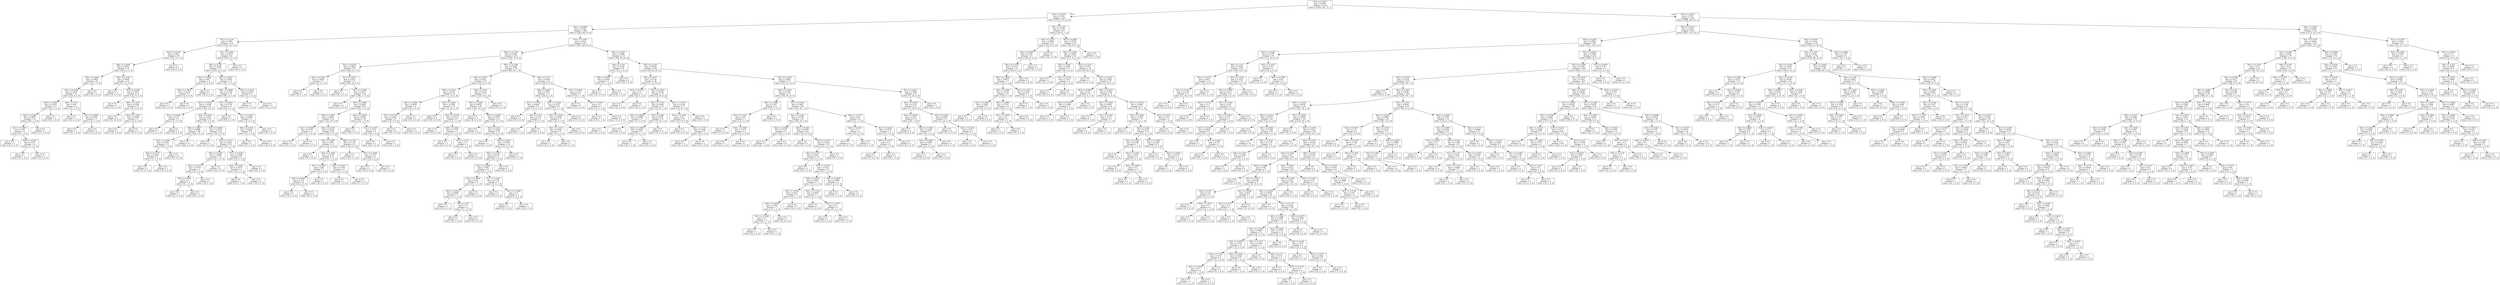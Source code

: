 digraph Tree {
node [shape=box] ;
0 [label="X[3] <= 0.2281\ngini = 0.4447\nsamples = 1222\nvalue = [1360, 521, 75, 1]"] ;
1 [label="X[5] <= 0.2355\ngini = 0.545\nsamples = 433\nvalue = [374, 275, 42, 0]"] ;
0 -> 1 [labeldistance=2.5, labelangle=45, headlabel="True"] ;
2 [label="X[4] <= 0.2686\ngini = 0.5305\nsamples = 366\nvalue = [336, 208, 35, 0]"] ;
1 -> 2 ;
3 [label="X[1] <= 0.1316\ngini = 0.395\nsamples = 119\nvalue = [141, 44, 5, 0]"] ;
2 -> 3 ;
4 [label="X[2] <= 0.4219\ngini = 0.462\nsamples = 38\nvalue = [37, 21, 0, 0]"] ;
3 -> 4 ;
5 [label="X[6] <= 0.5929\ngini = 0.4872\nsamples = 34\nvalue = [29, 21, 0, 0]"] ;
4 -> 5 ;
6 [label="X[2] <= 0.4062\ngini = 0.3662\nsamples = 22\nvalue = [22, 7, 0, 0]"] ;
5 -> 6 ;
7 [label="X[5] <= 0.1948\ngini = 0.3018\nsamples = 21\nvalue = [22, 5, 0, 0]"] ;
6 -> 7 ;
8 [label="X[4] <= 0.2603\ngini = 0.1653\nsamples = 17\nvalue = [20, 2, 0, 0]"] ;
7 -> 8 ;
9 [label="X[0] <= 0.2632\ngini = 0.0907\nsamples = 16\nvalue = [20, 1, 0, 0]"] ;
8 -> 9 ;
10 [label="X[1] <= 0.0895\ngini = 0.18\nsamples = 9\nvalue = [9, 1, 0, 0]"] ;
9 -> 10 ;
11 [label="gini = 0.0\nsamples = 5\nvalue = [6, 0, 0, 0]"] ;
10 -> 11 ;
12 [label="X[2] <= 0.2361\ngini = 0.375\nsamples = 4\nvalue = [3, 1, 0, 0]"] ;
10 -> 12 ;
13 [label="gini = 0.0\nsamples = 1\nvalue = [0, 1, 0, 0]"] ;
12 -> 13 ;
14 [label="gini = 0.0\nsamples = 3\nvalue = [3, 0, 0, 0]"] ;
12 -> 14 ;
15 [label="gini = 0.0\nsamples = 7\nvalue = [11, 0, 0, 0]"] ;
9 -> 15 ;
16 [label="gini = 0.0\nsamples = 1\nvalue = [0, 1, 0, 0]"] ;
8 -> 16 ;
17 [label="X[4] <= 0.124\ngini = 0.48\nsamples = 4\nvalue = [2, 3, 0, 0]"] ;
7 -> 17 ;
18 [label="gini = 0.0\nsamples = 1\nvalue = [0, 2, 0, 0]"] ;
17 -> 18 ;
19 [label="X[1] <= 0.0684\ngini = 0.4444\nsamples = 3\nvalue = [2, 1, 0, 0]"] ;
17 -> 19 ;
20 [label="gini = 0.0\nsamples = 1\nvalue = [0, 1, 0, 0]"] ;
19 -> 20 ;
21 [label="gini = 0.0\nsamples = 2\nvalue = [2, 0, 0, 0]"] ;
19 -> 21 ;
22 [label="gini = 0.0\nsamples = 1\nvalue = [0, 2, 0, 0]"] ;
6 -> 22 ;
23 [label="X[4] <= 0.1446\ngini = 0.4444\nsamples = 12\nvalue = [7, 14, 0, 0]"] ;
5 -> 23 ;
24 [label="gini = 0.0\nsamples = 2\nvalue = [3, 0, 0, 0]"] ;
23 -> 24 ;
25 [label="X[5] <= 0.0785\ngini = 0.3457\nsamples = 10\nvalue = [4, 14, 0, 0]"] ;
23 -> 25 ;
26 [label="gini = 0.0\nsamples = 1\nvalue = [2, 0, 0, 0]"] ;
25 -> 26 ;
27 [label="X[6] <= 0.7257\ngini = 0.2188\nsamples = 9\nvalue = [2, 14, 0, 0]"] ;
25 -> 27 ;
28 [label="gini = 0.0\nsamples = 6\nvalue = [0, 10, 0, 0]"] ;
27 -> 28 ;
29 [label="X[5] <= 0.1802\ngini = 0.4444\nsamples = 3\nvalue = [2, 4, 0, 0]"] ;
27 -> 29 ;
30 [label="gini = 0.0\nsamples = 1\nvalue = [2, 0, 0, 0]"] ;
29 -> 30 ;
31 [label="gini = 0.0\nsamples = 2\nvalue = [0, 4, 0, 0]"] ;
29 -> 31 ;
32 [label="gini = 0.0\nsamples = 4\nvalue = [8, 0, 0, 0]"] ;
4 -> 32 ;
33 [label="X[1] <= 0.3632\ngini = 0.3475\nsamples = 81\nvalue = [104, 23, 5, 0]"] ;
3 -> 33 ;
34 [label="X[4] <= 0.124\ngini = 0.3324\nsamples = 79\nvalue = [104, 21, 5, 0]"] ;
33 -> 34 ;
35 [label="X[2] <= 0.3646\ngini = 0.497\nsamples = 6\nvalue = [7, 6, 0, 0]"] ;
34 -> 35 ;
36 [label="X[6] <= 0.7876\ngini = 0.2449\nsamples = 4\nvalue = [1, 6, 0, 0]"] ;
35 -> 36 ;
37 [label="gini = 0.0\nsamples = 3\nvalue = [0, 6, 0, 0]"] ;
36 -> 37 ;
38 [label="gini = 0.0\nsamples = 1\nvalue = [1, 0, 0, 0]"] ;
36 -> 38 ;
39 [label="gini = 0.0\nsamples = 2\nvalue = [6, 0, 0, 0]"] ;
35 -> 39 ;
40 [label="X[2] <= 0.5521\ngini = 0.2944\nsamples = 73\nvalue = [97, 15, 5, 0]"] ;
34 -> 40 ;
41 [label="X[6] <= 0.7699\ngini = 0.2759\nsamples = 70\nvalue = [96, 13, 5, 0]"] ;
40 -> 41 ;
42 [label="X[5] <= 0.0552\ngini = 0.2198\nsamples = 64\nvalue = [94, 9, 4, 0]"] ;
41 -> 42 ;
43 [label="X[2] <= 0.2448\ngini = 0.32\nsamples = 4\nvalue = [1, 4, 0, 0]"] ;
42 -> 43 ;
44 [label="gini = 0.0\nsamples = 1\nvalue = [1, 0, 0, 0]"] ;
43 -> 44 ;
45 [label="gini = 0.0\nsamples = 3\nvalue = [0, 4, 0, 0]"] ;
43 -> 45 ;
46 [label="X[6] <= 0.6814\ngini = 0.1647\nsamples = 60\nvalue = [93, 5, 4, 0]"] ;
42 -> 46 ;
47 [label="X[6] <= 0.4867\ngini = 0.0588\nsamples = 38\nvalue = [64, 2, 0, 0]"] ;
46 -> 47 ;
48 [label="X[3] <= 0.1569\ngini = 0.1653\nsamples = 13\nvalue = [20, 2, 0, 0]"] ;
47 -> 48 ;
49 [label="X[0] <= 0.2105\ngini = 0.4444\nsamples = 2\nvalue = [1, 2, 0, 0]"] ;
48 -> 49 ;
50 [label="gini = 0.0\nsamples = 1\nvalue = [1, 0, 0, 0]"] ;
49 -> 50 ;
51 [label="gini = 0.0\nsamples = 1\nvalue = [0, 2, 0, 0]"] ;
49 -> 51 ;
52 [label="gini = 0.0\nsamples = 11\nvalue = [19, 0, 0, 0]"] ;
48 -> 52 ;
53 [label="gini = 0.0\nsamples = 25\nvalue = [44, 0, 0, 0]"] ;
47 -> 53 ;
54 [label="X[5] <= 0.0669\ngini = 0.3318\nsamples = 22\nvalue = [29, 3, 4, 0]"] ;
46 -> 54 ;
55 [label="gini = 0.0\nsamples = 2\nvalue = [0, 0, 3, 0]"] ;
54 -> 55 ;
56 [label="X[4] <= 0.2273\ngini = 0.2185\nsamples = 20\nvalue = [29, 3, 1, 0]"] ;
54 -> 56 ;
57 [label="X[6] <= 0.7168\ngini = 0.0868\nsamples = 14\nvalue = [21, 1, 0, 0]"] ;
56 -> 57 ;
58 [label="X[0] <= 0.3114\ngini = 0.2778\nsamples = 3\nvalue = [5, 1, 0, 0]"] ;
57 -> 58 ;
59 [label="X[5] <= 0.0901\ngini = 0.5\nsamples = 2\nvalue = [1, 1, 0, 0]"] ;
58 -> 59 ;
60 [label="gini = 0.0\nsamples = 1\nvalue = [1, 0, 0, 0]"] ;
59 -> 60 ;
61 [label="gini = 0.0\nsamples = 1\nvalue = [0, 1, 0, 0]"] ;
59 -> 61 ;
62 [label="gini = 0.0\nsamples = 1\nvalue = [4, 0, 0, 0]"] ;
58 -> 62 ;
63 [label="gini = 0.0\nsamples = 11\nvalue = [16, 0, 0, 0]"] ;
57 -> 63 ;
64 [label="X[1] <= 0.2526\ngini = 0.4298\nsamples = 6\nvalue = [8, 2, 1, 0]"] ;
56 -> 64 ;
65 [label="X[4] <= 0.2355\ngini = 0.1975\nsamples = 4\nvalue = [8, 0, 1, 0]"] ;
64 -> 65 ;
66 [label="gini = 0.0\nsamples = 1\nvalue = [0, 0, 1, 0]"] ;
65 -> 66 ;
67 [label="gini = 0.0\nsamples = 3\nvalue = [8, 0, 0, 0]"] ;
65 -> 67 ;
68 [label="gini = 0.0\nsamples = 2\nvalue = [0, 2, 0, 0]"] ;
64 -> 68 ;
69 [label="X[5] <= 0.0552\ngini = 0.5714\nsamples = 6\nvalue = [2, 4, 1, 0]"] ;
41 -> 69 ;
70 [label="gini = 0.0\nsamples = 1\nvalue = [0, 0, 1, 0]"] ;
69 -> 70 ;
71 [label="X[1] <= 0.2421\ngini = 0.4444\nsamples = 5\nvalue = [2, 4, 0, 0]"] ;
69 -> 71 ;
72 [label="X[0] <= 0.2018\ngini = 0.4444\nsamples = 2\nvalue = [2, 1, 0, 0]"] ;
71 -> 72 ;
73 [label="gini = 0.0\nsamples = 1\nvalue = [0, 1, 0, 0]"] ;
72 -> 73 ;
74 [label="gini = 0.0\nsamples = 1\nvalue = [2, 0, 0, 0]"] ;
72 -> 74 ;
75 [label="gini = 0.0\nsamples = 3\nvalue = [0, 3, 0, 0]"] ;
71 -> 75 ;
76 [label="X[0] <= 0.2763\ngini = 0.4444\nsamples = 3\nvalue = [1, 2, 0, 0]"] ;
40 -> 76 ;
77 [label="gini = 0.0\nsamples = 1\nvalue = [1, 0, 0, 0]"] ;
76 -> 77 ;
78 [label="gini = 0.0\nsamples = 2\nvalue = [0, 2, 0, 0]"] ;
76 -> 78 ;
79 [label="gini = 0.0\nsamples = 2\nvalue = [0, 2, 0, 0]"] ;
33 -> 79 ;
80 [label="X[1] <= 0.1947\ngini = 0.565\nsamples = 247\nvalue = [195, 164, 30, 0]"] ;
2 -> 80 ;
81 [label="X[0] <= 0.1798\ngini = 0.4992\nsamples = 132\nvalue = [126, 70, 8, 0]"] ;
80 -> 81 ;
82 [label="X[5] <= 0.0552\ngini = 0.3804\nsamples = 54\nvalue = [66, 21, 1, 0]"] ;
81 -> 82 ;
83 [label="X[2] <= 0.4149\ngini = 0.4444\nsamples = 3\nvalue = [0, 2, 1, 0]"] ;
82 -> 83 ;
84 [label="gini = 0.0\nsamples = 1\nvalue = [0, 0, 1, 0]"] ;
83 -> 84 ;
85 [label="gini = 0.0\nsamples = 2\nvalue = [0, 2, 0, 0]"] ;
83 -> 85 ;
86 [label="X[1] <= 0.0211\ngini = 0.3471\nsamples = 51\nvalue = [66, 19, 0, 0]"] ;
82 -> 86 ;
87 [label="gini = 0.0\nsamples = 1\nvalue = [0, 2, 0, 0]"] ;
86 -> 87 ;
88 [label="X[1] <= 0.0789\ngini = 0.3257\nsamples = 50\nvalue = [66, 17, 0, 0]"] ;
86 -> 88 ;
89 [label="gini = 0.0\nsamples = 6\nvalue = [12, 0, 0, 0]"] ;
88 -> 89 ;
90 [label="X[3] <= 0.1884\ngini = 0.3642\nsamples = 44\nvalue = [54, 17, 0, 0]"] ;
88 -> 90 ;
91 [label="X[6] <= 0.4867\ngini = 0.4491\nsamples = 30\nvalue = [31, 16, 0, 0]"] ;
90 -> 91 ;
92 [label="X[2] <= 0.3958\ngini = 0.2778\nsamples = 5\nvalue = [1, 5, 0, 0]"] ;
91 -> 92 ;
93 [label="gini = 0.0\nsamples = 4\nvalue = [0, 5, 0, 0]"] ;
92 -> 93 ;
94 [label="gini = 0.0\nsamples = 1\nvalue = [1, 0, 0, 0]"] ;
92 -> 94 ;
95 [label="X[0] <= 0.1535\ngini = 0.3926\nsamples = 25\nvalue = [30, 11, 0, 0]"] ;
91 -> 95 ;
96 [label="X[6] <= 0.5487\ngini = 0.495\nsamples = 13\nvalue = [11, 9, 0, 0]"] ;
95 -> 96 ;
97 [label="gini = 0.0\nsamples = 2\nvalue = [0, 2, 0, 0]"] ;
96 -> 97 ;
98 [label="X[3] <= 0.1249\ngini = 0.4753\nsamples = 11\nvalue = [11, 7, 0, 0]"] ;
96 -> 98 ;
99 [label="X[2] <= 0.4497\ngini = 0.48\nsamples = 7\nvalue = [4, 6, 0, 0]"] ;
98 -> 99 ;
100 [label="X[4] <= 0.4545\ngini = 0.375\nsamples = 6\nvalue = [2, 6, 0, 0]"] ;
99 -> 100 ;
101 [label="gini = 0.0\nsamples = 2\nvalue = [2, 0, 0, 0]"] ;
100 -> 101 ;
102 [label="gini = 0.0\nsamples = 4\nvalue = [0, 6, 0, 0]"] ;
100 -> 102 ;
103 [label="gini = 0.0\nsamples = 1\nvalue = [2, 0, 0, 0]"] ;
99 -> 103 ;
104 [label="X[2] <= 0.2917\ngini = 0.2188\nsamples = 4\nvalue = [7, 1, 0, 0]"] ;
98 -> 104 ;
105 [label="gini = 0.0\nsamples = 1\nvalue = [0, 1, 0, 0]"] ;
104 -> 105 ;
106 [label="gini = 0.0\nsamples = 3\nvalue = [7, 0, 0, 0]"] ;
104 -> 106 ;
107 [label="X[6] <= 0.708\ngini = 0.1723\nsamples = 12\nvalue = [19, 2, 0, 0]"] ;
95 -> 107 ;
108 [label="gini = 0.0\nsamples = 7\nvalue = [13, 0, 0, 0]"] ;
107 -> 108 ;
109 [label="X[3] <= 0.1498\ngini = 0.375\nsamples = 5\nvalue = [6, 2, 0, 0]"] ;
107 -> 109 ;
110 [label="gini = 0.0\nsamples = 4\nvalue = [6, 0, 0, 0]"] ;
109 -> 110 ;
111 [label="gini = 0.0\nsamples = 1\nvalue = [0, 2, 0, 0]"] ;
109 -> 111 ;
112 [label="X[4] <= 0.4876\ngini = 0.0799\nsamples = 14\nvalue = [23, 1, 0, 0]"] ;
90 -> 112 ;
113 [label="gini = 0.0\nsamples = 11\nvalue = [19, 0, 0, 0]"] ;
112 -> 113 ;
114 [label="X[1] <= 0.1447\ngini = 0.32\nsamples = 3\nvalue = [4, 1, 0, 0]"] ;
112 -> 114 ;
115 [label="gini = 0.0\nsamples = 2\nvalue = [4, 0, 0, 0]"] ;
114 -> 115 ;
116 [label="gini = 0.0\nsamples = 1\nvalue = [0, 1, 0, 0]"] ;
114 -> 116 ;
117 [label="X[1] <= 0.1526\ngini = 0.5504\nsamples = 78\nvalue = [60, 49, 7, 0]"] ;
81 -> 117 ;
118 [label="X[0] <= 0.2237\ngini = 0.5411\nsamples = 54\nvalue = [32, 41, 4, 0]"] ;
117 -> 118 ;
119 [label="X[6] <= 0.5221\ngini = 0.4135\nsamples = 23\nvalue = [7, 25, 2, 0]"] ;
118 -> 119 ;
120 [label="X[4] <= 0.5083\ngini = 0.4959\nsamples = 9\nvalue = [6, 5, 0, 0]"] ;
119 -> 120 ;
121 [label="X[3] <= 0.2136\ngini = 0.4444\nsamples = 8\nvalue = [6, 3, 0, 0]"] ;
120 -> 121 ;
122 [label="gini = 0.0\nsamples = 6\nvalue = [6, 0, 0, 0]"] ;
121 -> 122 ;
123 [label="gini = 0.0\nsamples = 2\nvalue = [0, 3, 0, 0]"] ;
121 -> 123 ;
124 [label="gini = 0.0\nsamples = 1\nvalue = [0, 2, 0, 0]"] ;
120 -> 124 ;
125 [label="X[0] <= 0.2061\ngini = 0.2344\nsamples = 14\nvalue = [1, 20, 2, 0]"] ;
119 -> 125 ;
126 [label="gini = 0.0\nsamples = 8\nvalue = [0, 15, 0, 0]"] ;
125 -> 126 ;
127 [label="X[3] <= 0.0798\ngini = 0.5312\nsamples = 6\nvalue = [1, 5, 2, 0]"] ;
125 -> 127 ;
128 [label="gini = 0.0\nsamples = 1\nvalue = [0, 0, 2, 0]"] ;
127 -> 128 ;
129 [label="X[6] <= 0.5841\ngini = 0.2778\nsamples = 5\nvalue = [1, 5, 0, 0]"] ;
127 -> 129 ;
130 [label="gini = 0.0\nsamples = 3\nvalue = [0, 4, 0, 0]"] ;
129 -> 130 ;
131 [label="X[3] <= 0.123\ngini = 0.5\nsamples = 2\nvalue = [1, 1, 0, 0]"] ;
129 -> 131 ;
132 [label="gini = 0.0\nsamples = 1\nvalue = [0, 1, 0, 0]"] ;
131 -> 132 ;
133 [label="gini = 0.0\nsamples = 1\nvalue = [1, 0, 0, 0]"] ;
131 -> 133 ;
134 [label="X[4] <= 0.438\ngini = 0.5214\nsamples = 31\nvalue = [25, 16, 2, 0]"] ;
118 -> 134 ;
135 [label="X[2] <= 0.2986\ngini = 0.4918\nsamples = 29\nvalue = [25, 12, 2, 0]"] ;
134 -> 135 ;
136 [label="gini = 0.0\nsamples = 6\nvalue = [8, 0, 0, 0]"] ;
135 -> 136 ;
137 [label="X[1] <= 0.0895\ngini = 0.5453\nsamples = 23\nvalue = [17, 12, 2, 0]"] ;
135 -> 137 ;
138 [label="gini = 0.0\nsamples = 4\nvalue = [7, 0, 0, 0]"] ;
137 -> 138 ;
139 [label="X[2] <= 0.342\ngini = 0.5694\nsamples = 19\nvalue = [10, 12, 2, 0]"] ;
137 -> 139 ;
140 [label="gini = 0.0\nsamples = 5\nvalue = [0, 7, 0, 0]"] ;
139 -> 140 ;
141 [label="X[0] <= 0.2851\ngini = 0.5536\nsamples = 14\nvalue = [10, 5, 2, 0]"] ;
139 -> 141 ;
142 [label="X[0] <= 0.2763\ngini = 0.6154\nsamples = 11\nvalue = [6, 5, 2, 0]"] ;
141 -> 142 ;
143 [label="X[2] <= 0.4826\ngini = 0.595\nsamples = 10\nvalue = [6, 3, 2, 0]"] ;
142 -> 143 ;
144 [label="X[2] <= 0.3958\ngini = 0.56\nsamples = 5\nvalue = [1, 3, 1, 0]"] ;
143 -> 144 ;
145 [label="X[4] <= 0.4215\ngini = 0.6667\nsamples = 3\nvalue = [1, 1, 1, 0]"] ;
144 -> 145 ;
146 [label="gini = 0.0\nsamples = 1\nvalue = [0, 0, 1, 0]"] ;
145 -> 146 ;
147 [label="X[0] <= 0.25\ngini = 0.5\nsamples = 2\nvalue = [1, 1, 0, 0]"] ;
145 -> 147 ;
148 [label="gini = 0.0\nsamples = 1\nvalue = [0, 1, 0, 0]"] ;
147 -> 148 ;
149 [label="gini = 0.0\nsamples = 1\nvalue = [1, 0, 0, 0]"] ;
147 -> 149 ;
150 [label="gini = 0.0\nsamples = 2\nvalue = [0, 2, 0, 0]"] ;
144 -> 150 ;
151 [label="X[1] <= 0.1421\ngini = 0.2778\nsamples = 5\nvalue = [5, 0, 1, 0]"] ;
143 -> 151 ;
152 [label="gini = 0.0\nsamples = 3\nvalue = [4, 0, 0, 0]"] ;
151 -> 152 ;
153 [label="X[2] <= 0.5208\ngini = 0.5\nsamples = 2\nvalue = [1, 0, 1, 0]"] ;
151 -> 153 ;
154 [label="gini = 0.0\nsamples = 1\nvalue = [1, 0, 0, 0]"] ;
153 -> 154 ;
155 [label="gini = 0.0\nsamples = 1\nvalue = [0, 0, 1, 0]"] ;
153 -> 155 ;
156 [label="gini = 0.0\nsamples = 1\nvalue = [0, 2, 0, 0]"] ;
142 -> 156 ;
157 [label="gini = 0.0\nsamples = 3\nvalue = [4, 0, 0, 0]"] ;
141 -> 157 ;
158 [label="gini = 0.0\nsamples = 2\nvalue = [0, 4, 0, 0]"] ;
134 -> 158 ;
159 [label="X[5] <= 0.157\ngini = 0.4366\nsamples = 24\nvalue = [28, 8, 3, 0]"] ;
117 -> 159 ;
160 [label="X[6] <= 0.6637\ngini = 0.5207\nsamples = 17\nvalue = [16, 8, 2, 0]"] ;
159 -> 160 ;
161 [label="X[3] <= 0.1763\ngini = 0.4861\nsamples = 8\nvalue = [3, 8, 1, 0]"] ;
160 -> 161 ;
162 [label="gini = 0.0\nsamples = 5\nvalue = [0, 8, 0, 0]"] ;
161 -> 162 ;
163 [label="X[5] <= 0.125\ngini = 0.375\nsamples = 3\nvalue = [3, 0, 1, 0]"] ;
161 -> 163 ;
164 [label="gini = 0.0\nsamples = 1\nvalue = [0, 0, 1, 0]"] ;
163 -> 164 ;
165 [label="gini = 0.0\nsamples = 2\nvalue = [3, 0, 0, 0]"] ;
163 -> 165 ;
166 [label="X[1] <= 0.1632\ngini = 0.1327\nsamples = 9\nvalue = [13, 0, 1, 0]"] ;
160 -> 166 ;
167 [label="X[2] <= 0.3559\ngini = 0.2449\nsamples = 5\nvalue = [6, 0, 1, 0]"] ;
166 -> 167 ;
168 [label="X[0] <= 0.2193\ngini = 0.4444\nsamples = 3\nvalue = [2, 0, 1, 0]"] ;
167 -> 168 ;
169 [label="gini = 0.0\nsamples = 2\nvalue = [2, 0, 0, 0]"] ;
168 -> 169 ;
170 [label="gini = 0.0\nsamples = 1\nvalue = [0, 0, 1, 0]"] ;
168 -> 170 ;
171 [label="gini = 0.0\nsamples = 2\nvalue = [4, 0, 0, 0]"] ;
167 -> 171 ;
172 [label="gini = 0.0\nsamples = 4\nvalue = [7, 0, 0, 0]"] ;
166 -> 172 ;
173 [label="X[5] <= 0.2064\ngini = 0.142\nsamples = 7\nvalue = [12, 0, 1, 0]"] ;
159 -> 173 ;
174 [label="gini = 0.0\nsamples = 5\nvalue = [11, 0, 0, 0]"] ;
173 -> 174 ;
175 [label="X[5] <= 0.2297\ngini = 0.5\nsamples = 2\nvalue = [1, 0, 1, 0]"] ;
173 -> 175 ;
176 [label="gini = 0.0\nsamples = 1\nvalue = [0, 0, 1, 0]"] ;
175 -> 176 ;
177 [label="gini = 0.0\nsamples = 1\nvalue = [1, 0, 0, 0]"] ;
175 -> 177 ;
178 [label="X[2] <= 0.1927\ngini = 0.5886\nsamples = 115\nvalue = [69, 94, 22, 0]"] ;
80 -> 178 ;
179 [label="X[0] <= 0.136\ngini = 0.1528\nsamples = 6\nvalue = [11, 1, 0, 0]"] ;
178 -> 179 ;
180 [label="X[6] <= 0.8407\ngini = 0.4444\nsamples = 2\nvalue = [2, 1, 0, 0]"] ;
179 -> 180 ;
181 [label="gini = 0.0\nsamples = 1\nvalue = [2, 0, 0, 0]"] ;
180 -> 181 ;
182 [label="gini = 0.0\nsamples = 1\nvalue = [0, 1, 0, 0]"] ;
180 -> 182 ;
183 [label="gini = 0.0\nsamples = 4\nvalue = [9, 0, 0, 0]"] ;
179 -> 183 ;
184 [label="X[3] <= 0.1321\ngini = 0.5824\nsamples = 109\nvalue = [58, 93, 22, 0]"] ;
178 -> 184 ;
185 [label="X[3] <= 0.0577\ngini = 0.4734\nsamples = 36\nvalue = [7, 38, 10, 0]"] ;
184 -> 185 ;
186 [label="X[2] <= 0.4323\ngini = 0.5\nsamples = 3\nvalue = [2, 0, 2, 0]"] ;
185 -> 186 ;
187 [label="gini = 0.0\nsamples = 2\nvalue = [2, 0, 0, 0]"] ;
186 -> 187 ;
188 [label="gini = 0.0\nsamples = 1\nvalue = [0, 0, 2, 0]"] ;
186 -> 188 ;
189 [label="X[4] <= 0.3843\ngini = 0.4106\nsamples = 33\nvalue = [5, 38, 8, 0]"] ;
185 -> 189 ;
190 [label="X[6] <= 0.7743\ngini = 0.3495\nsamples = 16\nvalue = [5, 22, 1, 0]"] ;
189 -> 190 ;
191 [label="X[5] <= 0.0669\ngini = 0.4688\nsamples = 5\nvalue = [5, 3, 0, 0]"] ;
190 -> 191 ;
192 [label="gini = 0.0\nsamples = 1\nvalue = [0, 3, 0, 0]"] ;
191 -> 192 ;
193 [label="gini = 0.0\nsamples = 4\nvalue = [5, 0, 0, 0]"] ;
191 -> 193 ;
194 [label="X[5] <= 0.064\ngini = 0.095\nsamples = 11\nvalue = [0, 19, 1, 0]"] ;
190 -> 194 ;
195 [label="X[4] <= 0.3099\ngini = 0.4444\nsamples = 2\nvalue = [0, 2, 1, 0]"] ;
194 -> 195 ;
196 [label="gini = 0.0\nsamples = 1\nvalue = [0, 0, 1, 0]"] ;
195 -> 196 ;
197 [label="gini = 0.0\nsamples = 1\nvalue = [0, 2, 0, 0]"] ;
195 -> 197 ;
198 [label="gini = 0.0\nsamples = 9\nvalue = [0, 17, 0, 0]"] ;
194 -> 198 ;
199 [label="X[1] <= 0.3579\ngini = 0.4234\nsamples = 17\nvalue = [0, 16, 7, 0]"] ;
189 -> 199 ;
200 [label="X[3] <= 0.1079\ngini = 0.32\nsamples = 15\nvalue = [0, 16, 4, 0]"] ;
199 -> 200 ;
201 [label="gini = 0.0\nsamples = 10\nvalue = [0, 14, 0, 0]"] ;
200 -> 201 ;
202 [label="X[6] <= 0.7257\ngini = 0.4444\nsamples = 5\nvalue = [0, 2, 4, 0]"] ;
200 -> 202 ;
203 [label="gini = 0.0\nsamples = 2\nvalue = [0, 2, 0, 0]"] ;
202 -> 203 ;
204 [label="gini = 0.0\nsamples = 3\nvalue = [0, 0, 4, 0]"] ;
202 -> 204 ;
205 [label="gini = 0.0\nsamples = 2\nvalue = [0, 0, 3, 0]"] ;
199 -> 205 ;
206 [label="X[3] <= 0.1979\ngini = 0.5856\nsamples = 73\nvalue = [51, 55, 12, 0]"] ;
184 -> 206 ;
207 [label="X[0] <= 0.1535\ngini = 0.5762\nsamples = 51\nvalue = [44, 26, 10, 0]"] ;
206 -> 207 ;
208 [label="X[0] <= 0.1096\ngini = 0.255\nsamples = 11\nvalue = [17, 0, 3, 0]"] ;
207 -> 208 ;
209 [label="X[2] <= 0.3212\ngini = 0.48\nsamples = 3\nvalue = [2, 0, 3, 0]"] ;
208 -> 209 ;
210 [label="gini = 0.0\nsamples = 1\nvalue = [1, 0, 0, 0]"] ;
209 -> 210 ;
211 [label="X[2] <= 0.3681\ngini = 0.375\nsamples = 2\nvalue = [1, 0, 3, 0]"] ;
209 -> 211 ;
212 [label="gini = 0.0\nsamples = 1\nvalue = [0, 0, 3, 0]"] ;
211 -> 212 ;
213 [label="gini = 0.0\nsamples = 1\nvalue = [1, 0, 0, 0]"] ;
211 -> 213 ;
214 [label="gini = 0.0\nsamples = 8\nvalue = [15, 0, 0, 0]"] ;
208 -> 214 ;
215 [label="X[1] <= 0.3632\ngini = 0.5961\nsamples = 40\nvalue = [27, 26, 7, 0]"] ;
207 -> 215 ;
216 [label="X[4] <= 0.3347\ngini = 0.5752\nsamples = 32\nvalue = [26, 19, 5, 0]"] ;
215 -> 216 ;
217 [label="X[4] <= 0.2769\ngini = 0.1327\nsamples = 9\nvalue = [13, 1, 0, 0]"] ;
216 -> 217 ;
218 [label="gini = 0.0\nsamples = 1\nvalue = [0, 1, 0, 0]"] ;
217 -> 218 ;
219 [label="gini = 0.0\nsamples = 8\nvalue = [13, 0, 0, 0]"] ;
217 -> 219 ;
220 [label="X[2] <= 0.3281\ngini = 0.6003\nsamples = 23\nvalue = [13, 18, 5, 0]"] ;
216 -> 220 ;
221 [label="gini = 0.0\nsamples = 4\nvalue = [0, 7, 0, 0]"] ;
220 -> 221 ;
222 [label="X[3] <= 0.1975\ngini = 0.6254\nsamples = 19\nvalue = [13, 11, 5, 0]"] ;
220 -> 222 ;
223 [label="X[5] <= 0.1076\ngini = 0.5651\nsamples = 18\nvalue = [13, 11, 2, 0]"] ;
222 -> 223 ;
224 [label="gini = 0.0\nsamples = 2\nvalue = [0, 4, 0, 0]"] ;
223 -> 224 ;
225 [label="X[3] <= 0.1819\ngini = 0.5413\nsamples = 16\nvalue = [13, 7, 2, 0]"] ;
223 -> 225 ;
226 [label="X[4] <= 0.4545\ngini = 0.4267\nsamples = 11\nvalue = [11, 2, 2, 0]"] ;
225 -> 226 ;
227 [label="X[2] <= 0.3542\ngini = 0.2917\nsamples = 8\nvalue = [10, 1, 1, 0]"] ;
226 -> 227 ;
228 [label="X[4] <= 0.4008\ngini = 0.625\nsamples = 3\nvalue = [2, 1, 1, 0]"] ;
227 -> 228 ;
229 [label="X[1] <= 0.2368\ngini = 0.5\nsamples = 2\nvalue = [0, 1, 1, 0]"] ;
228 -> 229 ;
230 [label="gini = 0.0\nsamples = 1\nvalue = [0, 1, 0, 0]"] ;
229 -> 230 ;
231 [label="gini = 0.0\nsamples = 1\nvalue = [0, 0, 1, 0]"] ;
229 -> 231 ;
232 [label="gini = 0.0\nsamples = 1\nvalue = [2, 0, 0, 0]"] ;
228 -> 232 ;
233 [label="gini = 0.0\nsamples = 5\nvalue = [8, 0, 0, 0]"] ;
227 -> 233 ;
234 [label="X[3] <= 0.1519\ngini = 0.6667\nsamples = 3\nvalue = [1, 1, 1, 0]"] ;
226 -> 234 ;
235 [label="gini = 0.0\nsamples = 1\nvalue = [1, 0, 0, 0]"] ;
234 -> 235 ;
236 [label="X[2] <= 0.3767\ngini = 0.5\nsamples = 2\nvalue = [0, 1, 1, 0]"] ;
234 -> 236 ;
237 [label="gini = 0.0\nsamples = 1\nvalue = [0, 0, 1, 0]"] ;
236 -> 237 ;
238 [label="gini = 0.0\nsamples = 1\nvalue = [0, 1, 0, 0]"] ;
236 -> 238 ;
239 [label="X[6] <= 0.5929\ngini = 0.4082\nsamples = 5\nvalue = [2, 5, 0, 0]"] ;
225 -> 239 ;
240 [label="gini = 0.0\nsamples = 1\nvalue = [2, 0, 0, 0]"] ;
239 -> 240 ;
241 [label="gini = 0.0\nsamples = 4\nvalue = [0, 5, 0, 0]"] ;
239 -> 241 ;
242 [label="gini = 0.0\nsamples = 1\nvalue = [0, 0, 3, 0]"] ;
222 -> 242 ;
243 [label="X[2] <= 0.3733\ngini = 0.46\nsamples = 8\nvalue = [1, 7, 2, 0]"] ;
215 -> 243 ;
244 [label="X[2] <= 0.3351\ngini = 0.5\nsamples = 3\nvalue = [0, 2, 2, 0]"] ;
243 -> 244 ;
245 [label="gini = 0.0\nsamples = 2\nvalue = [0, 2, 0, 0]"] ;
244 -> 245 ;
246 [label="gini = 0.0\nsamples = 1\nvalue = [0, 0, 2, 0]"] ;
244 -> 246 ;
247 [label="X[2] <= 0.4219\ngini = 0.2778\nsamples = 5\nvalue = [1, 5, 0, 0]"] ;
243 -> 247 ;
248 [label="X[6] <= 0.7257\ngini = 0.5\nsamples = 2\nvalue = [1, 1, 0, 0]"] ;
247 -> 248 ;
249 [label="gini = 0.0\nsamples = 1\nvalue = [1, 0, 0, 0]"] ;
248 -> 249 ;
250 [label="gini = 0.0\nsamples = 1\nvalue = [0, 1, 0, 0]"] ;
248 -> 250 ;
251 [label="gini = 0.0\nsamples = 3\nvalue = [0, 4, 0, 0]"] ;
247 -> 251 ;
252 [label="X[1] <= 0.4211\ngini = 0.3809\nsamples = 22\nvalue = [7, 29, 2, 0]"] ;
206 -> 252 ;
253 [label="X[4] <= 0.3678\ngini = 0.3133\nsamples = 21\nvalue = [7, 29, 0, 0]"] ;
252 -> 253 ;
254 [label="X[5] <= 0.0959\ngini = 0.497\nsamples = 10\nvalue = [6, 7, 0, 0]"] ;
253 -> 254 ;
255 [label="gini = 0.0\nsamples = 3\nvalue = [0, 6, 0, 0]"] ;
254 -> 255 ;
256 [label="X[4] <= 0.3306\ngini = 0.2449\nsamples = 7\nvalue = [6, 1, 0, 0]"] ;
254 -> 256 ;
257 [label="X[1] <= 0.2868\ngini = 0.4444\nsamples = 3\nvalue = [2, 1, 0, 0]"] ;
256 -> 257 ;
258 [label="gini = 0.0\nsamples = 2\nvalue = [2, 0, 0, 0]"] ;
257 -> 258 ;
259 [label="gini = 0.0\nsamples = 1\nvalue = [0, 1, 0, 0]"] ;
257 -> 259 ;
260 [label="gini = 0.0\nsamples = 4\nvalue = [4, 0, 0, 0]"] ;
256 -> 260 ;
261 [label="X[5] <= 0.2064\ngini = 0.0832\nsamples = 11\nvalue = [1, 22, 0, 0]"] ;
253 -> 261 ;
262 [label="gini = 0.0\nsamples = 8\nvalue = [0, 18, 0, 0]"] ;
261 -> 262 ;
263 [label="X[3] <= 0.2229\ngini = 0.32\nsamples = 3\nvalue = [1, 4, 0, 0]"] ;
261 -> 263 ;
264 [label="gini = 0.0\nsamples = 2\nvalue = [0, 4, 0, 0]"] ;
263 -> 264 ;
265 [label="gini = 0.0\nsamples = 1\nvalue = [1, 0, 0, 0]"] ;
263 -> 265 ;
266 [label="gini = 0.0\nsamples = 1\nvalue = [0, 0, 2, 0]"] ;
252 -> 266 ;
267 [label="X[1] <= 0.1421\ngini = 0.5231\nsamples = 67\nvalue = [38, 67, 7, 0]"] ;
1 -> 267 ;
268 [label="X[3] <= 0.2253\ngini = 0.5486\nsamples = 22\nvalue = [18, 15, 2, 0]"] ;
267 -> 268 ;
269 [label="X[4] <= 0.6364\ngini = 0.5391\nsamples = 21\nvalue = [18, 12, 2, 0]"] ;
268 -> 269 ;
270 [label="X[0] <= 0.3333\ngini = 0.5137\nsamples = 19\nvalue = [18, 9, 2, 0]"] ;
269 -> 270 ;
271 [label="X[5] <= 0.3808\ngini = 0.4615\nsamples = 17\nvalue = [18, 6, 2, 0]"] ;
270 -> 271 ;
272 [label="X[3] <= 0.1562\ngini = 0.3554\nsamples = 15\nvalue = [18, 4, 1, 0]"] ;
271 -> 272 ;
273 [label="X[1] <= 0.0895\ngini = 0.4444\nsamples = 5\nvalue = [2, 4, 0, 0]"] ;
272 -> 273 ;
274 [label="gini = 0.0\nsamples = 3\nvalue = [0, 4, 0, 0]"] ;
273 -> 274 ;
275 [label="gini = 0.0\nsamples = 2\nvalue = [2, 0, 0, 0]"] ;
273 -> 275 ;
276 [label="X[6] <= 0.4867\ngini = 0.1107\nsamples = 10\nvalue = [16, 0, 1, 0]"] ;
272 -> 276 ;
277 [label="X[3] <= 0.2054\ngini = 0.5\nsamples = 2\nvalue = [1, 0, 1, 0]"] ;
276 -> 277 ;
278 [label="gini = 0.0\nsamples = 1\nvalue = [1, 0, 0, 0]"] ;
277 -> 278 ;
279 [label="gini = 0.0\nsamples = 1\nvalue = [0, 0, 1, 0]"] ;
277 -> 279 ;
280 [label="gini = 0.0\nsamples = 8\nvalue = [15, 0, 0, 0]"] ;
276 -> 280 ;
281 [label="X[0] <= 0.1491\ngini = 0.4444\nsamples = 2\nvalue = [0, 2, 1, 0]"] ;
271 -> 281 ;
282 [label="gini = 0.0\nsamples = 1\nvalue = [0, 0, 1, 0]"] ;
281 -> 282 ;
283 [label="gini = 0.0\nsamples = 1\nvalue = [0, 2, 0, 0]"] ;
281 -> 283 ;
284 [label="gini = 0.0\nsamples = 2\nvalue = [0, 3, 0, 0]"] ;
270 -> 284 ;
285 [label="gini = 0.0\nsamples = 2\nvalue = [0, 3, 0, 0]"] ;
269 -> 285 ;
286 [label="gini = 0.0\nsamples = 1\nvalue = [0, 3, 0, 0]"] ;
268 -> 286 ;
287 [label="X[2] <= 0.4844\ngini = 0.4723\nsamples = 45\nvalue = [20, 52, 5, 0]"] ;
267 -> 287 ;
288 [label="X[0] <= 0.0746\ngini = 0.4489\nsamples = 43\nvalue = [17, 52, 5, 0]"] ;
287 -> 288 ;
289 [label="X[3] <= 0.065\ngini = 0.4444\nsamples = 5\nvalue = [8, 4, 0, 0]"] ;
288 -> 289 ;
290 [label="gini = 0.0\nsamples = 1\nvalue = [0, 3, 0, 0]"] ;
289 -> 290 ;
291 [label="X[3] <= 0.1752\ngini = 0.1975\nsamples = 4\nvalue = [8, 1, 0, 0]"] ;
289 -> 291 ;
292 [label="gini = 0.0\nsamples = 3\nvalue = [8, 0, 0, 0]"] ;
291 -> 292 ;
293 [label="gini = 0.0\nsamples = 1\nvalue = [0, 1, 0, 0]"] ;
291 -> 293 ;
294 [label="X[4] <= 0.2107\ngini = 0.373\nsamples = 38\nvalue = [9, 48, 5, 0]"] ;
288 -> 294 ;
295 [label="gini = 0.0\nsamples = 1\nvalue = [2, 0, 0, 0]"] ;
294 -> 295 ;
296 [label="X[3] <= 0.1252\ngini = 0.3394\nsamples = 37\nvalue = [7, 48, 5, 0]"] ;
294 -> 296 ;
297 [label="X[3] <= 0.0943\ngini = 0.54\nsamples = 6\nvalue = [1, 6, 3, 0]"] ;
296 -> 297 ;
298 [label="X[4] <= 0.3595\ngini = 0.2449\nsamples = 4\nvalue = [1, 6, 0, 0]"] ;
297 -> 298 ;
299 [label="gini = 0.0\nsamples = 3\nvalue = [0, 6, 0, 0]"] ;
298 -> 299 ;
300 [label="gini = 0.0\nsamples = 1\nvalue = [1, 0, 0, 0]"] ;
298 -> 300 ;
301 [label="gini = 0.0\nsamples = 2\nvalue = [0, 0, 3, 0]"] ;
297 -> 301 ;
302 [label="X[0] <= 0.1623\ngini = 0.2784\nsamples = 31\nvalue = [6, 42, 2, 0]"] ;
296 -> 302 ;
303 [label="X[3] <= 0.2242\ngini = 0.0907\nsamples = 10\nvalue = [0, 20, 1, 0]"] ;
302 -> 303 ;
304 [label="gini = 0.0\nsamples = 7\nvalue = [0, 17, 0, 0]"] ;
303 -> 304 ;
305 [label="X[1] <= 0.7921\ngini = 0.375\nsamples = 3\nvalue = [0, 3, 1, 0]"] ;
303 -> 305 ;
306 [label="gini = 0.0\nsamples = 2\nvalue = [0, 3, 0, 0]"] ;
305 -> 306 ;
307 [label="gini = 0.0\nsamples = 1\nvalue = [0, 0, 1, 0]"] ;
305 -> 307 ;
308 [label="X[1] <= 0.3105\ngini = 0.3805\nsamples = 21\nvalue = [6, 22, 1, 0]"] ;
302 -> 308 ;
309 [label="X[6] <= 0.4248\ngini = 0.2784\nsamples = 17\nvalue = [3, 21, 1, 0]"] ;
308 -> 309 ;
310 [label="gini = 0.0\nsamples = 1\nvalue = [1, 0, 0, 0]"] ;
309 -> 310 ;
311 [label="X[3] <= 0.169\ngini = 0.2257\nsamples = 16\nvalue = [2, 21, 1, 0]"] ;
309 -> 311 ;
312 [label="X[3] <= 0.1526\ngini = 0.3704\nsamples = 7\nvalue = [1, 7, 1, 0]"] ;
311 -> 312 ;
313 [label="gini = 0.0\nsamples = 4\nvalue = [0, 5, 0, 0]"] ;
312 -> 313 ;
314 [label="X[2] <= 0.2431\ngini = 0.625\nsamples = 3\nvalue = [1, 2, 1, 0]"] ;
312 -> 314 ;
315 [label="gini = 0.0\nsamples = 1\nvalue = [0, 2, 0, 0]"] ;
314 -> 315 ;
316 [label="X[4] <= 0.4008\ngini = 0.5\nsamples = 2\nvalue = [1, 0, 1, 0]"] ;
314 -> 316 ;
317 [label="gini = 0.0\nsamples = 1\nvalue = [0, 0, 1, 0]"] ;
316 -> 317 ;
318 [label="gini = 0.0\nsamples = 1\nvalue = [1, 0, 0, 0]"] ;
316 -> 318 ;
319 [label="X[3] <= 0.1994\ngini = 0.1244\nsamples = 9\nvalue = [1, 14, 0, 0]"] ;
311 -> 319 ;
320 [label="gini = 0.0\nsamples = 6\nvalue = [0, 9, 0, 0]"] ;
319 -> 320 ;
321 [label="X[3] <= 0.2059\ngini = 0.2778\nsamples = 3\nvalue = [1, 5, 0, 0]"] ;
319 -> 321 ;
322 [label="gini = 0.0\nsamples = 1\nvalue = [1, 0, 0, 0]"] ;
321 -> 322 ;
323 [label="gini = 0.0\nsamples = 2\nvalue = [0, 5, 0, 0]"] ;
321 -> 323 ;
324 [label="X[5] <= 0.3517\ngini = 0.375\nsamples = 4\nvalue = [3, 1, 0, 0]"] ;
308 -> 324 ;
325 [label="gini = 0.0\nsamples = 3\nvalue = [3, 0, 0, 0]"] ;
324 -> 325 ;
326 [label="gini = 0.0\nsamples = 1\nvalue = [0, 1, 0, 0]"] ;
324 -> 326 ;
327 [label="gini = 0.0\nsamples = 2\nvalue = [3, 0, 0, 0]"] ;
287 -> 327 ;
328 [label="X[5] <= 0.2587\ngini = 0.355\nsamples = 789\nvalue = [986, 246, 33, 1]"] ;
0 -> 328 [labeldistance=2.5, labelangle=-45, headlabel="False"] ;
329 [label="X[6] <= 0.4513\ngini = 0.3218\nsamples = 635\nvalue = [813, 170, 25, 1]"] ;
328 -> 329 ;
330 [label="X[4] <= 0.2025\ngini = 0.2485\nsamples = 497\nvalue = [677, 103, 9, 1]"] ;
329 -> 330 ;
331 [label="X[4] <= 0.1942\ngini = 0.3776\nsamples = 64\nvalue = [71, 24, 0, 0]"] ;
330 -> 331 ;
332 [label="X[6] <= 0.115\ngini = 0.3282\nsamples = 59\nvalue = [69, 18, 0, 0]"] ;
331 -> 332 ;
333 [label="X[2] <= 0.5747\ngini = 0.497\nsamples = 18\nvalue = [12, 14, 0, 0]"] ;
332 -> 333 ;
334 [label="X[1] <= 0.1316\ngini = 0.1244\nsamples = 11\nvalue = [1, 14, 0, 0]"] ;
333 -> 334 ;
335 [label="gini = 0.0\nsamples = 10\nvalue = [0, 14, 0, 0]"] ;
334 -> 335 ;
336 [label="gini = 0.0\nsamples = 1\nvalue = [1, 0, 0, 0]"] ;
334 -> 336 ;
337 [label="gini = 0.0\nsamples = 7\nvalue = [11, 0, 0, 0]"] ;
333 -> 337 ;
338 [label="X[4] <= 0.1529\ngini = 0.1225\nsamples = 41\nvalue = [57, 4, 0, 0]"] ;
332 -> 338 ;
339 [label="X[2] <= 0.1406\ngini = 0.2311\nsamples = 23\nvalue = [26, 4, 0, 0]"] ;
338 -> 339 ;
340 [label="X[6] <= 0.2743\ngini = 0.5\nsamples = 2\nvalue = [2, 2, 0, 0]"] ;
339 -> 340 ;
341 [label="gini = 0.0\nsamples = 1\nvalue = [0, 2, 0, 0]"] ;
340 -> 341 ;
342 [label="gini = 0.0\nsamples = 1\nvalue = [2, 0, 0, 0]"] ;
340 -> 342 ;
343 [label="X[1] <= 0.1263\ngini = 0.142\nsamples = 21\nvalue = [24, 2, 0, 0]"] ;
339 -> 343 ;
344 [label="X[4] <= 0.1405\ngini = 0.375\nsamples = 7\nvalue = [6, 2, 0, 0]"] ;
343 -> 344 ;
345 [label="X[3] <= 0.4195\ngini = 0.2449\nsamples = 6\nvalue = [6, 1, 0, 0]"] ;
344 -> 345 ;
346 [label="gini = 0.0\nsamples = 3\nvalue = [3, 0, 0, 0]"] ;
345 -> 346 ;
347 [label="X[3] <= 0.4441\ngini = 0.375\nsamples = 3\nvalue = [3, 1, 0, 0]"] ;
345 -> 347 ;
348 [label="gini = 0.0\nsamples = 1\nvalue = [0, 1, 0, 0]"] ;
347 -> 348 ;
349 [label="gini = 0.0\nsamples = 2\nvalue = [3, 0, 0, 0]"] ;
347 -> 349 ;
350 [label="gini = 0.0\nsamples = 1\nvalue = [0, 1, 0, 0]"] ;
344 -> 350 ;
351 [label="gini = 0.0\nsamples = 14\nvalue = [18, 0, 0, 0]"] ;
343 -> 351 ;
352 [label="gini = 0.0\nsamples = 18\nvalue = [31, 0, 0, 0]"] ;
338 -> 352 ;
353 [label="X[3] <= 0.3375\ngini = 0.375\nsamples = 5\nvalue = [2, 6, 0, 0]"] ;
331 -> 353 ;
354 [label="gini = 0.0\nsamples = 1\nvalue = [0, 3, 0, 0]"] ;
353 -> 354 ;
355 [label="X[0] <= 0.2588\ngini = 0.48\nsamples = 4\nvalue = [2, 3, 0, 0]"] ;
353 -> 355 ;
356 [label="gini = 0.0\nsamples = 2\nvalue = [2, 0, 0, 0]"] ;
355 -> 356 ;
357 [label="gini = 0.0\nsamples = 2\nvalue = [0, 3, 0, 0]"] ;
355 -> 357 ;
358 [label="X[0] <= 0.6535\ngini = 0.2266\nsamples = 433\nvalue = [606, 79, 9, 1]"] ;
330 -> 358 ;
359 [label="X[1] <= 0.1868\ngini = 0.2192\nsamples = 430\nvalue = [605, 75, 9, 1]"] ;
358 -> 359 ;
360 [label="X[3] <= 0.2525\ngini = 0.3156\nsamples = 223\nvalue = [280, 59, 7, 0]"] ;
359 -> 360 ;
361 [label="gini = 0.0\nsamples = 18\nvalue = [30, 0, 0, 0]"] ;
360 -> 361 ;
362 [label="X[6] <= 0.3451\ngini = 0.3387\nsamples = 205\nvalue = [250, 59, 7, 0]"] ;
360 -> 362 ;
363 [label="X[5] <= 0.1192\ngini = 0.2876\nsamples = 151\nvalue = [201, 36, 5, 0]"] ;
362 -> 363 ;
364 [label="X[0] <= 0.2412\ngini = 0.0533\nsamples = 44\nvalue = [71, 0, 2, 0]"] ;
363 -> 364 ;
365 [label="gini = 0.0\nsamples = 26\nvalue = [43, 0, 0, 0]"] ;
364 -> 365 ;
366 [label="X[5] <= 0.0843\ngini = 0.1244\nsamples = 18\nvalue = [28, 0, 2, 0]"] ;
364 -> 366 ;
367 [label="gini = 0.0\nsamples = 10\nvalue = [18, 0, 0, 0]"] ;
366 -> 367 ;
368 [label="X[2] <= 0.3316\ngini = 0.2778\nsamples = 8\nvalue = [10, 0, 2, 0]"] ;
366 -> 368 ;
369 [label="X[6] <= 0.1947\ngini = 0.4444\nsamples = 3\nvalue = [1, 0, 2, 0]"] ;
368 -> 369 ;
370 [label="gini = 0.0\nsamples = 1\nvalue = [1, 0, 0, 0]"] ;
369 -> 370 ;
371 [label="gini = 0.0\nsamples = 2\nvalue = [0, 0, 2, 0]"] ;
369 -> 371 ;
372 [label="gini = 0.0\nsamples = 5\nvalue = [9, 0, 0, 0]"] ;
368 -> 372 ;
373 [label="X[1] <= 0.0263\ngini = 0.3626\nsamples = 107\nvalue = [130, 36, 3, 0]"] ;
363 -> 373 ;
374 [label="gini = 0.0\nsamples = 1\nvalue = [0, 2, 0, 0]"] ;
373 -> 374 ;
375 [label="X[0] <= 0.1974\ngini = 0.3523\nsamples = 106\nvalue = [130, 34, 3, 0]"] ;
373 -> 375 ;
376 [label="gini = 0.0\nsamples = 21\nvalue = [37, 0, 0, 0]"] ;
375 -> 376 ;
377 [label="X[6] <= 0.2743\ngini = 0.4193\nsamples = 85\nvalue = [93, 34, 3, 0]"] ;
375 -> 377 ;
378 [label="X[3] <= 0.3181\ngini = 0.477\nsamples = 58\nvalue = [59, 29, 3, 0]"] ;
377 -> 378 ;
379 [label="X[4] <= 0.2686\ngini = 0.48\nsamples = 9\nvalue = [4, 10, 1, 0]"] ;
378 -> 379 ;
380 [label="gini = 0.0\nsamples = 1\nvalue = [1, 0, 0, 0]"] ;
379 -> 380 ;
381 [label="X[1] <= 0.1474\ngini = 0.4388\nsamples = 8\nvalue = [3, 10, 1, 0]"] ;
379 -> 381 ;
382 [label="X[0] <= 0.307\ngini = 0.18\nsamples = 5\nvalue = [1, 9, 0, 0]"] ;
381 -> 382 ;
383 [label="gini = 0.0\nsamples = 3\nvalue = [0, 8, 0, 0]"] ;
382 -> 383 ;
384 [label="X[4] <= 0.3017\ngini = 0.5\nsamples = 2\nvalue = [1, 1, 0, 0]"] ;
382 -> 384 ;
385 [label="gini = 0.0\nsamples = 1\nvalue = [0, 1, 0, 0]"] ;
384 -> 385 ;
386 [label="gini = 0.0\nsamples = 1\nvalue = [1, 0, 0, 0]"] ;
384 -> 386 ;
387 [label="X[2] <= 0.6189\ngini = 0.625\nsamples = 3\nvalue = [2, 1, 1, 0]"] ;
381 -> 387 ;
388 [label="X[3] <= 0.2771\ngini = 0.5\nsamples = 2\nvalue = [0, 1, 1, 0]"] ;
387 -> 388 ;
389 [label="gini = 0.0\nsamples = 1\nvalue = [0, 0, 1, 0]"] ;
388 -> 389 ;
390 [label="gini = 0.0\nsamples = 1\nvalue = [0, 1, 0, 0]"] ;
388 -> 390 ;
391 [label="gini = 0.0\nsamples = 1\nvalue = [2, 0, 0, 0]"] ;
387 -> 391 ;
392 [label="X[4] <= 0.4917\ngini = 0.4131\nsamples = 49\nvalue = [55, 19, 2, 0]"] ;
378 -> 392 ;
393 [label="X[4] <= 0.3058\ngini = 0.3551\nsamples = 46\nvalue = [53, 13, 2, 0]"] ;
392 -> 393 ;
394 [label="X[6] <= 0.0796\ngini = 0.4762\nsamples = 29\nvalue = [29, 13, 2, 0]"] ;
393 -> 394 ;
395 [label="gini = 0.0\nsamples = 1\nvalue = [0, 2, 0, 0]"] ;
394 -> 395 ;
396 [label="X[1] <= 0.1737\ngini = 0.4524\nsamples = 28\nvalue = [29, 11, 2, 0]"] ;
394 -> 396 ;
397 [label="X[5] <= 0.1628\ngini = 0.3966\nsamples = 25\nvalue = [27, 7, 2, 0]"] ;
396 -> 397 ;
398 [label="X[1] <= 0.1263\ngini = 0.5867\nsamples = 13\nvalue = [8, 5, 2, 0]"] ;
397 -> 398 ;
399 [label="X[0] <= 0.2895\ngini = 0.5714\nsamples = 6\nvalue = [1, 4, 2, 0]"] ;
398 -> 399 ;
400 [label="X[2] <= 0.7118\ngini = 0.375\nsamples = 4\nvalue = [1, 3, 0, 0]"] ;
399 -> 400 ;
401 [label="X[3] <= 0.4243\ngini = 0.5\nsamples = 2\nvalue = [1, 1, 0, 0]"] ;
400 -> 401 ;
402 [label="gini = 0.0\nsamples = 1\nvalue = [0, 1, 0, 0]"] ;
401 -> 402 ;
403 [label="gini = 0.0\nsamples = 1\nvalue = [1, 0, 0, 0]"] ;
401 -> 403 ;
404 [label="gini = 0.0\nsamples = 2\nvalue = [0, 2, 0, 0]"] ;
400 -> 404 ;
405 [label="X[4] <= 0.2645\ngini = 0.4444\nsamples = 2\nvalue = [0, 1, 2, 0]"] ;
399 -> 405 ;
406 [label="gini = 0.0\nsamples = 1\nvalue = [0, 1, 0, 0]"] ;
405 -> 406 ;
407 [label="gini = 0.0\nsamples = 1\nvalue = [0, 0, 2, 0]"] ;
405 -> 407 ;
408 [label="X[5] <= 0.1337\ngini = 0.2188\nsamples = 7\nvalue = [7, 1, 0, 0]"] ;
398 -> 408 ;
409 [label="gini = 0.0\nsamples = 3\nvalue = [4, 0, 0, 0]"] ;
408 -> 409 ;
410 [label="X[6] <= 0.177\ngini = 0.375\nsamples = 4\nvalue = [3, 1, 0, 0]"] ;
408 -> 410 ;
411 [label="gini = 0.0\nsamples = 2\nvalue = [2, 0, 0, 0]"] ;
410 -> 411 ;
412 [label="X[5] <= 0.1453\ngini = 0.5\nsamples = 2\nvalue = [1, 1, 0, 0]"] ;
410 -> 412 ;
413 [label="gini = 0.0\nsamples = 1\nvalue = [0, 1, 0, 0]"] ;
412 -> 413 ;
414 [label="gini = 0.0\nsamples = 1\nvalue = [1, 0, 0, 0]"] ;
412 -> 414 ;
415 [label="X[2] <= 0.6181\ngini = 0.1723\nsamples = 12\nvalue = [19, 2, 0, 0]"] ;
397 -> 415 ;
416 [label="gini = 0.0\nsamples = 7\nvalue = [13, 0, 0, 0]"] ;
415 -> 416 ;
417 [label="X[5] <= 0.189\ngini = 0.375\nsamples = 5\nvalue = [6, 2, 0, 0]"] ;
415 -> 417 ;
418 [label="gini = 0.0\nsamples = 3\nvalue = [5, 0, 0, 0]"] ;
417 -> 418 ;
419 [label="X[3] <= 0.4277\ngini = 0.4444\nsamples = 2\nvalue = [1, 2, 0, 0]"] ;
417 -> 419 ;
420 [label="gini = 0.0\nsamples = 1\nvalue = [0, 2, 0, 0]"] ;
419 -> 420 ;
421 [label="gini = 0.0\nsamples = 1\nvalue = [1, 0, 0, 0]"] ;
419 -> 421 ;
422 [label="X[0] <= 0.2675\ngini = 0.4444\nsamples = 3\nvalue = [2, 4, 0, 0]"] ;
396 -> 422 ;
423 [label="gini = 0.0\nsamples = 2\nvalue = [0, 4, 0, 0]"] ;
422 -> 423 ;
424 [label="gini = 0.0\nsamples = 1\nvalue = [2, 0, 0, 0]"] ;
422 -> 424 ;
425 [label="gini = 0.0\nsamples = 17\nvalue = [24, 0, 0, 0]"] ;
393 -> 425 ;
426 [label="X[0] <= 0.2149\ngini = 0.375\nsamples = 3\nvalue = [2, 6, 0, 0]"] ;
392 -> 426 ;
427 [label="gini = 0.0\nsamples = 2\nvalue = [0, 6, 0, 0]"] ;
426 -> 427 ;
428 [label="gini = 0.0\nsamples = 1\nvalue = [2, 0, 0, 0]"] ;
426 -> 428 ;
429 [label="X[6] <= 0.292\ngini = 0.2235\nsamples = 27\nvalue = [34, 5, 0, 0]"] ;
377 -> 429 ;
430 [label="gini = 0.0\nsamples = 9\nvalue = [13, 0, 0, 0]"] ;
429 -> 430 ;
431 [label="X[3] <= 0.2941\ngini = 0.3107\nsamples = 18\nvalue = [21, 5, 0, 0]"] ;
429 -> 431 ;
432 [label="X[1] <= 0.1211\ngini = 0.4688\nsamples = 7\nvalue = [3, 5, 0, 0]"] ;
431 -> 432 ;
433 [label="X[3] <= 0.2736\ngini = 0.375\nsamples = 4\nvalue = [3, 1, 0, 0]"] ;
432 -> 433 ;
434 [label="gini = 0.0\nsamples = 3\nvalue = [3, 0, 0, 0]"] ;
433 -> 434 ;
435 [label="gini = 0.0\nsamples = 1\nvalue = [0, 1, 0, 0]"] ;
433 -> 435 ;
436 [label="gini = 0.0\nsamples = 3\nvalue = [0, 4, 0, 0]"] ;
432 -> 436 ;
437 [label="gini = 0.0\nsamples = 11\nvalue = [18, 0, 0, 0]"] ;
431 -> 437 ;
438 [label="X[2] <= 0.4271\ngini = 0.4642\nsamples = 54\nvalue = [49, 23, 2, 0]"] ;
362 -> 438 ;
439 [label="X[0] <= 0.2412\ngini = 0.4995\nsamples = 20\nvalue = [16, 15, 0, 0]"] ;
438 -> 439 ;
440 [label="X[2] <= 0.3507\ngini = 0.32\nsamples = 9\nvalue = [3, 12, 0, 0]"] ;
439 -> 440 ;
441 [label="gini = 0.0\nsamples = 2\nvalue = [2, 0, 0, 0]"] ;
440 -> 441 ;
442 [label="X[6] <= 0.4159\ngini = 0.142\nsamples = 7\nvalue = [1, 12, 0, 0]"] ;
440 -> 442 ;
443 [label="gini = 0.0\nsamples = 5\nvalue = [0, 11, 0, 0]"] ;
442 -> 443 ;
444 [label="X[0] <= 0.1842\ngini = 0.5\nsamples = 2\nvalue = [1, 1, 0, 0]"] ;
442 -> 444 ;
445 [label="gini = 0.0\nsamples = 1\nvalue = [1, 0, 0, 0]"] ;
444 -> 445 ;
446 [label="gini = 0.0\nsamples = 1\nvalue = [0, 1, 0, 0]"] ;
444 -> 446 ;
447 [label="X[2] <= 0.3733\ngini = 0.3047\nsamples = 11\nvalue = [13, 3, 0, 0]"] ;
439 -> 447 ;
448 [label="gini = 0.0\nsamples = 5\nvalue = [9, 0, 0, 0]"] ;
447 -> 448 ;
449 [label="X[0] <= 0.2939\ngini = 0.4898\nsamples = 6\nvalue = [4, 3, 0, 0]"] ;
447 -> 449 ;
450 [label="X[5] <= 0.189\ngini = 0.32\nsamples = 5\nvalue = [4, 1, 0, 0]"] ;
449 -> 450 ;
451 [label="gini = 0.0\nsamples = 4\nvalue = [4, 0, 0, 0]"] ;
450 -> 451 ;
452 [label="gini = 0.0\nsamples = 1\nvalue = [0, 1, 0, 0]"] ;
450 -> 452 ;
453 [label="gini = 0.0\nsamples = 1\nvalue = [0, 2, 0, 0]"] ;
449 -> 453 ;
454 [label="X[4] <= 0.3884\ngini = 0.3743\nsamples = 34\nvalue = [33, 8, 2, 0]"] ;
438 -> 454 ;
455 [label="X[1] <= 0.0895\ngini = 0.2634\nsamples = 23\nvalue = [23, 2, 2, 0]"] ;
454 -> 455 ;
456 [label="X[2] <= 0.5243\ngini = 0.5\nsamples = 4\nvalue = [2, 0, 2, 0]"] ;
455 -> 456 ;
457 [label="gini = 0.0\nsamples = 2\nvalue = [2, 0, 0, 0]"] ;
456 -> 457 ;
458 [label="gini = 0.0\nsamples = 2\nvalue = [0, 0, 2, 0]"] ;
456 -> 458 ;
459 [label="X[3] <= 0.383\ngini = 0.1588\nsamples = 19\nvalue = [21, 2, 0, 0]"] ;
455 -> 459 ;
460 [label="X[1] <= 0.1711\ngini = 0.095\nsamples = 17\nvalue = [19, 1, 0, 0]"] ;
459 -> 460 ;
461 [label="gini = 0.0\nsamples = 14\nvalue = [17, 0, 0, 0]"] ;
460 -> 461 ;
462 [label="X[3] <= 0.3312\ngini = 0.4444\nsamples = 3\nvalue = [2, 1, 0, 0]"] ;
460 -> 462 ;
463 [label="gini = 0.0\nsamples = 1\nvalue = [0, 1, 0, 0]"] ;
462 -> 463 ;
464 [label="gini = 0.0\nsamples = 2\nvalue = [2, 0, 0, 0]"] ;
462 -> 464 ;
465 [label="X[1] <= 0.1263\ngini = 0.4444\nsamples = 2\nvalue = [2, 1, 0, 0]"] ;
459 -> 465 ;
466 [label="gini = 0.0\nsamples = 1\nvalue = [2, 0, 0, 0]"] ;
465 -> 466 ;
467 [label="gini = 0.0\nsamples = 1\nvalue = [0, 1, 0, 0]"] ;
465 -> 467 ;
468 [label="X[3] <= 0.2715\ngini = 0.4688\nsamples = 11\nvalue = [10, 6, 0, 0]"] ;
454 -> 468 ;
469 [label="gini = 0.0\nsamples = 2\nvalue = [0, 2, 0, 0]"] ;
468 -> 469 ;
470 [label="X[4] <= 0.4132\ngini = 0.4082\nsamples = 9\nvalue = [10, 4, 0, 0]"] ;
468 -> 470 ;
471 [label="gini = 0.0\nsamples = 1\nvalue = [0, 2, 0, 0]"] ;
470 -> 471 ;
472 [label="X[1] <= 0.1368\ngini = 0.2778\nsamples = 8\nvalue = [10, 2, 0, 0]"] ;
470 -> 472 ;
473 [label="gini = 0.0\nsamples = 6\nvalue = [8, 0, 0, 0]"] ;
472 -> 473 ;
474 [label="X[3] <= 0.331\ngini = 0.5\nsamples = 2\nvalue = [2, 2, 0, 0]"] ;
472 -> 474 ;
475 [label="gini = 0.0\nsamples = 1\nvalue = [2, 0, 0, 0]"] ;
474 -> 475 ;
476 [label="gini = 0.0\nsamples = 1\nvalue = [0, 2, 0, 0]"] ;
474 -> 476 ;
477 [label="X[1] <= 0.8579\ngini = 0.1052\nsamples = 207\nvalue = [325, 16, 2, 1]"] ;
359 -> 477 ;
478 [label="X[6] <= 0.3451\ngini = 0.0904\nsamples = 205\nvalue = [324, 13, 2, 1]"] ;
477 -> 478 ;
479 [label="X[3] <= 0.4404\ngini = 0.0304\nsamples = 156\nvalue = [255, 4, 0, 0]"] ;
478 -> 479 ;
480 [label="X[2] <= 0.0556\ngini = 0.0485\nsamples = 101\nvalue = [157, 4, 0, 0]"] ;
479 -> 480 ;
481 [label="X[4] <= 0.4215\ngini = 0.4688\nsamples = 5\nvalue = [5, 3, 0, 0]"] ;
480 -> 481 ;
482 [label="gini = 0.0\nsamples = 2\nvalue = [4, 0, 0, 0]"] ;
481 -> 482 ;
483 [label="X[0] <= 0.2412\ngini = 0.375\nsamples = 3\nvalue = [1, 3, 0, 0]"] ;
481 -> 483 ;
484 [label="gini = 0.0\nsamples = 1\nvalue = [1, 0, 0, 0]"] ;
483 -> 484 ;
485 [label="gini = 0.0\nsamples = 2\nvalue = [0, 3, 0, 0]"] ;
483 -> 485 ;
486 [label="X[5] <= 0.2413\ngini = 0.013\nsamples = 96\nvalue = [152, 1, 0, 0]"] ;
480 -> 486 ;
487 [label="gini = 0.0\nsamples = 88\nvalue = [142, 0, 0, 0]"] ;
486 -> 487 ;
488 [label="X[5] <= 0.25\ngini = 0.1653\nsamples = 8\nvalue = [10, 1, 0, 0]"] ;
486 -> 488 ;
489 [label="X[1] <= 0.4079\ngini = 0.4444\nsamples = 3\nvalue = [2, 1, 0, 0]"] ;
488 -> 489 ;
490 [label="gini = 0.0\nsamples = 2\nvalue = [2, 0, 0, 0]"] ;
489 -> 490 ;
491 [label="gini = 0.0\nsamples = 1\nvalue = [0, 1, 0, 0]"] ;
489 -> 491 ;
492 [label="gini = 0.0\nsamples = 5\nvalue = [8, 0, 0, 0]"] ;
488 -> 492 ;
493 [label="gini = 0.0\nsamples = 55\nvalue = [98, 0, 0, 0]"] ;
479 -> 493 ;
494 [label="X[3] <= 0.3448\ngini = 0.2612\nsamples = 49\nvalue = [69, 9, 2, 1]"] ;
478 -> 494 ;
495 [label="X[3] <= 0.2469\ngini = 0.4024\nsamples = 21\nvalue = [29, 8, 2, 0]"] ;
494 -> 495 ;
496 [label="gini = 0.0\nsamples = 6\nvalue = [12, 0, 0, 0]"] ;
495 -> 496 ;
497 [label="X[4] <= 0.4421\ngini = 0.5103\nsamples = 15\nvalue = [17, 8, 2, 0]"] ;
495 -> 497 ;
498 [label="gini = 0.0\nsamples = 9\nvalue = [15, 0, 0, 0]"] ;
497 -> 498 ;
499 [label="X[5] <= 0.1541\ngini = 0.5\nsamples = 6\nvalue = [2, 8, 2, 0]"] ;
497 -> 499 ;
500 [label="X[5] <= 0.1134\ngini = 0.5\nsamples = 2\nvalue = [2, 0, 2, 0]"] ;
499 -> 500 ;
501 [label="gini = 0.0\nsamples = 1\nvalue = [2, 0, 0, 0]"] ;
500 -> 501 ;
502 [label="gini = 0.0\nsamples = 1\nvalue = [0, 0, 2, 0]"] ;
500 -> 502 ;
503 [label="gini = 0.0\nsamples = 4\nvalue = [0, 8, 0, 0]"] ;
499 -> 503 ;
504 [label="X[2] <= 0.0486\ngini = 0.0918\nsamples = 28\nvalue = [40, 1, 0, 1]"] ;
494 -> 504 ;
505 [label="X[1] <= 0.5263\ngini = 0.375\nsamples = 4\nvalue = [3, 1, 0, 0]"] ;
504 -> 505 ;
506 [label="X[0] <= 0.3816\ngini = 0.5\nsamples = 2\nvalue = [1, 1, 0, 0]"] ;
505 -> 506 ;
507 [label="gini = 0.0\nsamples = 1\nvalue = [0, 1, 0, 0]"] ;
506 -> 507 ;
508 [label="gini = 0.0\nsamples = 1\nvalue = [1, 0, 0, 0]"] ;
506 -> 508 ;
509 [label="gini = 0.0\nsamples = 2\nvalue = [2, 0, 0, 0]"] ;
505 -> 509 ;
510 [label="X[1] <= 0.1947\ngini = 0.0512\nsamples = 24\nvalue = [37, 0, 0, 1]"] ;
504 -> 510 ;
511 [label="gini = 0.0\nsamples = 1\nvalue = [0, 0, 0, 1]"] ;
510 -> 511 ;
512 [label="gini = 0.0\nsamples = 23\nvalue = [37, 0, 0, 0]"] ;
510 -> 512 ;
513 [label="X[6] <= 0.2124\ngini = 0.375\nsamples = 2\nvalue = [1, 3, 0, 0]"] ;
477 -> 513 ;
514 [label="gini = 0.0\nsamples = 1\nvalue = [1, 0, 0, 0]"] ;
513 -> 514 ;
515 [label="gini = 0.0\nsamples = 1\nvalue = [0, 3, 0, 0]"] ;
513 -> 515 ;
516 [label="X[2] <= 0.0955\ngini = 0.32\nsamples = 3\nvalue = [1, 4, 0, 0]"] ;
358 -> 516 ;
517 [label="gini = 0.0\nsamples = 2\nvalue = [0, 4, 0, 0]"] ;
516 -> 517 ;
518 [label="gini = 0.0\nsamples = 1\nvalue = [1, 0, 0, 0]"] ;
516 -> 518 ;
519 [label="X[4] <= 0.6033\ngini = 0.5154\nsamples = 138\nvalue = [136, 67, 16, 0]"] ;
329 -> 519 ;
520 [label="X[5] <= 0.1017\ngini = 0.5341\nsamples = 130\nvalue = [120, 66, 16, 0]"] ;
519 -> 520 ;
521 [label="X[4] <= 0.2355\ngini = 0.5204\nsamples = 35\nvalue = [36, 8, 12, 0]"] ;
520 -> 521 ;
522 [label="X[2] <= 0.3854\ngini = 0.2355\nsamples = 15\nvalue = [19, 3, 0, 0]"] ;
521 -> 522 ;
523 [label="gini = 0.0\nsamples = 6\nvalue = [9, 0, 0, 0]"] ;
522 -> 523 ;
524 [label="X[2] <= 0.4549\ngini = 0.355\nsamples = 9\nvalue = [10, 3, 0, 0]"] ;
522 -> 524 ;
525 [label="X[5] <= 0.0727\ngini = 0.375\nsamples = 3\nvalue = [1, 3, 0, 0]"] ;
524 -> 525 ;
526 [label="gini = 0.0\nsamples = 2\nvalue = [0, 3, 0, 0]"] ;
525 -> 526 ;
527 [label="gini = 0.0\nsamples = 1\nvalue = [1, 0, 0, 0]"] ;
525 -> 527 ;
528 [label="gini = 0.0\nsamples = 6\nvalue = [9, 0, 0, 0]"] ;
524 -> 528 ;
529 [label="X[3] <= 0.3159\ngini = 0.6038\nsamples = 20\nvalue = [17, 5, 12, 0]"] ;
521 -> 529 ;
530 [label="X[6] <= 0.6637\ngini = 0.6145\nsamples = 15\nvalue = [11, 4, 12, 0]"] ;
529 -> 530 ;
531 [label="X[4] <= 0.3843\ngini = 0.5762\nsamples = 12\nvalue = [11, 4, 4, 0]"] ;
530 -> 531 ;
532 [label="X[3] <= 0.2909\ngini = 0.3787\nsamples = 8\nvalue = [10, 1, 2, 0]"] ;
531 -> 532 ;
533 [label="X[4] <= 0.2686\ngini = 0.1653\nsamples = 6\nvalue = [10, 0, 1, 0]"] ;
532 -> 533 ;
534 [label="gini = 0.0\nsamples = 1\nvalue = [0, 0, 1, 0]"] ;
533 -> 534 ;
535 [label="gini = 0.0\nsamples = 5\nvalue = [10, 0, 0, 0]"] ;
533 -> 535 ;
536 [label="X[0] <= 0.3289\ngini = 0.5\nsamples = 2\nvalue = [0, 1, 1, 0]"] ;
532 -> 536 ;
537 [label="gini = 0.0\nsamples = 1\nvalue = [0, 0, 1, 0]"] ;
536 -> 537 ;
538 [label="gini = 0.0\nsamples = 1\nvalue = [0, 1, 0, 0]"] ;
536 -> 538 ;
539 [label="X[3] <= 0.2659\ngini = 0.6111\nsamples = 4\nvalue = [1, 3, 2, 0]"] ;
531 -> 539 ;
540 [label="X[0] <= 0.1798\ngini = 0.375\nsamples = 2\nvalue = [1, 3, 0, 0]"] ;
539 -> 540 ;
541 [label="gini = 0.0\nsamples = 1\nvalue = [1, 0, 0, 0]"] ;
540 -> 541 ;
542 [label="gini = 0.0\nsamples = 1\nvalue = [0, 3, 0, 0]"] ;
540 -> 542 ;
543 [label="gini = 0.0\nsamples = 2\nvalue = [0, 0, 2, 0]"] ;
539 -> 543 ;
544 [label="gini = 0.0\nsamples = 3\nvalue = [0, 0, 8, 0]"] ;
530 -> 544 ;
545 [label="X[2] <= 0.5243\ngini = 0.2449\nsamples = 5\nvalue = [6, 1, 0, 0]"] ;
529 -> 545 ;
546 [label="gini = 0.0\nsamples = 1\nvalue = [0, 1, 0, 0]"] ;
545 -> 546 ;
547 [label="gini = 0.0\nsamples = 4\nvalue = [6, 0, 0, 0]"] ;
545 -> 547 ;
548 [label="X[4] <= 0.2603\ngini = 0.5104\nsamples = 95\nvalue = [84, 58, 4, 0]"] ;
520 -> 548 ;
549 [label="X[5] <= 0.189\ngini = 0.4461\nsamples = 17\nvalue = [6, 16, 1, 0]"] ;
548 -> 549 ;
550 [label="X[3] <= 0.2943\ngini = 0.2266\nsamples = 11\nvalue = [1, 14, 1, 0]"] ;
549 -> 550 ;
551 [label="X[3] <= 0.2406\ngini = 0.1244\nsamples = 10\nvalue = [0, 14, 1, 0]"] ;
550 -> 551 ;
552 [label="X[2] <= 0.3368\ngini = 0.375\nsamples = 3\nvalue = [0, 3, 1, 0]"] ;
551 -> 552 ;
553 [label="gini = 0.0\nsamples = 1\nvalue = [0, 0, 1, 0]"] ;
552 -> 553 ;
554 [label="gini = 0.0\nsamples = 2\nvalue = [0, 3, 0, 0]"] ;
552 -> 554 ;
555 [label="gini = 0.0\nsamples = 7\nvalue = [0, 11, 0, 0]"] ;
551 -> 555 ;
556 [label="gini = 0.0\nsamples = 1\nvalue = [1, 0, 0, 0]"] ;
550 -> 556 ;
557 [label="X[2] <= 0.4635\ngini = 0.4082\nsamples = 6\nvalue = [5, 2, 0, 0]"] ;
549 -> 557 ;
558 [label="gini = 0.0\nsamples = 3\nvalue = [4, 0, 0, 0]"] ;
557 -> 558 ;
559 [label="X[0] <= 0.1842\ngini = 0.4444\nsamples = 3\nvalue = [1, 2, 0, 0]"] ;
557 -> 559 ;
560 [label="gini = 0.0\nsamples = 2\nvalue = [0, 2, 0, 0]"] ;
559 -> 560 ;
561 [label="gini = 0.0\nsamples = 1\nvalue = [1, 0, 0, 0]"] ;
559 -> 561 ;
562 [label="X[4] <= 0.5909\ngini = 0.4807\nsamples = 78\nvalue = [78, 42, 3, 0]"] ;
548 -> 562 ;
563 [label="X[0] <= 0.2061\ngini = 0.4641\nsamples = 75\nvalue = [78, 37, 3, 0]"] ;
562 -> 563 ;
564 [label="X[6] <= 0.5162\ngini = 0.1327\nsamples = 18\nvalue = [26, 2, 0, 0]"] ;
563 -> 564 ;
565 [label="X[5] <= 0.1279\ngini = 0.2449\nsamples = 10\nvalue = [12, 2, 0, 0]"] ;
564 -> 565 ;
566 [label="X[1] <= 0.1263\ngini = 0.4444\nsamples = 3\nvalue = [1, 2, 0, 0]"] ;
565 -> 566 ;
567 [label="gini = 0.0\nsamples = 1\nvalue = [1, 0, 0, 0]"] ;
566 -> 567 ;
568 [label="gini = 0.0\nsamples = 2\nvalue = [0, 2, 0, 0]"] ;
566 -> 568 ;
569 [label="gini = 0.0\nsamples = 7\nvalue = [11, 0, 0, 0]"] ;
565 -> 569 ;
570 [label="gini = 0.0\nsamples = 8\nvalue = [14, 0, 0, 0]"] ;
564 -> 570 ;
571 [label="X[5] <= 0.1744\ngini = 0.5138\nsamples = 57\nvalue = [52, 35, 3, 0]"] ;
563 -> 571 ;
572 [label="X[1] <= 0.1474\ngini = 0.477\nsamples = 17\nvalue = [11, 17, 0, 0]"] ;
571 -> 572 ;
573 [label="X[1] <= 0.0789\ngini = 0.32\nsamples = 4\nvalue = [4, 1, 0, 0]"] ;
572 -> 573 ;
574 [label="gini = 0.0\nsamples = 1\nvalue = [0, 1, 0, 0]"] ;
573 -> 574 ;
575 [label="gini = 0.0\nsamples = 3\nvalue = [4, 0, 0, 0]"] ;
573 -> 575 ;
576 [label="X[5] <= 0.1483\ngini = 0.4234\nsamples = 13\nvalue = [7, 16, 0, 0]"] ;
572 -> 576 ;
577 [label="X[2] <= 0.5191\ngini = 0.4922\nsamples = 10\nvalue = [7, 9, 0, 0]"] ;
576 -> 577 ;
578 [label="X[1] <= 0.2947\ngini = 0.2975\nsamples = 6\nvalue = [2, 9, 0, 0]"] ;
577 -> 578 ;
579 [label="gini = 0.0\nsamples = 4\nvalue = [0, 9, 0, 0]"] ;
578 -> 579 ;
580 [label="gini = 0.0\nsamples = 2\nvalue = [2, 0, 0, 0]"] ;
578 -> 580 ;
581 [label="gini = 0.0\nsamples = 4\nvalue = [5, 0, 0, 0]"] ;
577 -> 581 ;
582 [label="gini = 0.0\nsamples = 3\nvalue = [0, 7, 0, 0]"] ;
576 -> 582 ;
583 [label="X[0] <= 0.2237\ngini = 0.4761\nsamples = 40\nvalue = [41, 18, 3, 0]"] ;
571 -> 583 ;
584 [label="gini = 0.0\nsamples = 3\nvalue = [0, 4, 0, 0]"] ;
583 -> 584 ;
585 [label="X[3] <= 0.3246\ngini = 0.4394\nsamples = 37\nvalue = [41, 14, 3, 0]"] ;
583 -> 585 ;
586 [label="X[2] <= 0.3698\ngini = 0.203\nsamples = 14\nvalue = [24, 1, 2, 0]"] ;
585 -> 586 ;
587 [label="X[4] <= 0.3802\ngini = 0.1049\nsamples = 9\nvalue = [17, 1, 0, 0]"] ;
586 -> 587 ;
588 [label="X[1] <= 0.2789\ngini = 0.4444\nsamples = 2\nvalue = [2, 1, 0, 0]"] ;
587 -> 588 ;
589 [label="gini = 0.0\nsamples = 1\nvalue = [0, 1, 0, 0]"] ;
588 -> 589 ;
590 [label="gini = 0.0\nsamples = 1\nvalue = [2, 0, 0, 0]"] ;
588 -> 590 ;
591 [label="gini = 0.0\nsamples = 7\nvalue = [15, 0, 0, 0]"] ;
587 -> 591 ;
592 [label="X[2] <= 0.3872\ngini = 0.3457\nsamples = 5\nvalue = [7, 0, 2, 0]"] ;
586 -> 592 ;
593 [label="gini = 0.0\nsamples = 1\nvalue = [0, 0, 2, 0]"] ;
592 -> 593 ;
594 [label="gini = 0.0\nsamples = 4\nvalue = [7, 0, 0, 0]"] ;
592 -> 594 ;
595 [label="X[0] <= 0.557\ngini = 0.5224\nsamples = 23\nvalue = [17, 13, 1, 0]"] ;
585 -> 595 ;
596 [label="X[3] <= 0.4126\ngini = 0.4992\nsamples = 19\nvalue = [12, 13, 0, 0]"] ;
595 -> 596 ;
597 [label="X[2] <= 0.0156\ngini = 0.4835\nsamples = 17\nvalue = [9, 13, 0, 0]"] ;
596 -> 597 ;
598 [label="gini = 0.0\nsamples = 4\nvalue = [0, 5, 0, 0]"] ;
597 -> 598 ;
599 [label="X[1] <= 0.4947\ngini = 0.4983\nsamples = 13\nvalue = [9, 8, 0, 0]"] ;
597 -> 599 ;
600 [label="X[6] <= 0.5133\ngini = 0.4734\nsamples = 10\nvalue = [5, 8, 0, 0]"] ;
599 -> 600 ;
601 [label="gini = 0.0\nsamples = 3\nvalue = [0, 6, 0, 0]"] ;
600 -> 601 ;
602 [label="X[5] <= 0.2297\ngini = 0.4082\nsamples = 7\nvalue = [5, 2, 0, 0]"] ;
600 -> 602 ;
603 [label="gini = 0.0\nsamples = 3\nvalue = [3, 0, 0, 0]"] ;
602 -> 603 ;
604 [label="X[1] <= 0.2632\ngini = 0.5\nsamples = 4\nvalue = [2, 2, 0, 0]"] ;
602 -> 604 ;
605 [label="gini = 0.0\nsamples = 1\nvalue = [0, 1, 0, 0]"] ;
604 -> 605 ;
606 [label="X[6] <= 0.5487\ngini = 0.4444\nsamples = 3\nvalue = [2, 1, 0, 0]"] ;
604 -> 606 ;
607 [label="gini = 0.0\nsamples = 1\nvalue = [1, 0, 0, 0]"] ;
606 -> 607 ;
608 [label="X[6] <= 0.5841\ngini = 0.5\nsamples = 2\nvalue = [1, 1, 0, 0]"] ;
606 -> 608 ;
609 [label="gini = 0.0\nsamples = 1\nvalue = [0, 1, 0, 0]"] ;
608 -> 609 ;
610 [label="gini = 0.0\nsamples = 1\nvalue = [1, 0, 0, 0]"] ;
608 -> 610 ;
611 [label="gini = 0.0\nsamples = 3\nvalue = [4, 0, 0, 0]"] ;
599 -> 611 ;
612 [label="gini = 0.0\nsamples = 2\nvalue = [3, 0, 0, 0]"] ;
596 -> 612 ;
613 [label="X[3] <= 0.4691\ngini = 0.2778\nsamples = 4\nvalue = [5, 0, 1, 0]"] ;
595 -> 613 ;
614 [label="X[6] <= 0.4779\ngini = 0.4444\nsamples = 2\nvalue = [2, 0, 1, 0]"] ;
613 -> 614 ;
615 [label="gini = 0.0\nsamples = 1\nvalue = [0, 0, 1, 0]"] ;
614 -> 615 ;
616 [label="gini = 0.0\nsamples = 1\nvalue = [2, 0, 0, 0]"] ;
614 -> 616 ;
617 [label="gini = 0.0\nsamples = 2\nvalue = [3, 0, 0, 0]"] ;
613 -> 617 ;
618 [label="gini = 0.0\nsamples = 3\nvalue = [0, 5, 0, 0]"] ;
562 -> 618 ;
619 [label="X[2] <= 0.0382\ngini = 0.1107\nsamples = 8\nvalue = [16, 1, 0, 0]"] ;
519 -> 619 ;
620 [label="gini = 0.0\nsamples = 1\nvalue = [0, 1, 0, 0]"] ;
619 -> 620 ;
621 [label="gini = 0.0\nsamples = 7\nvalue = [16, 0, 0, 0]"] ;
619 -> 621 ;
622 [label="X[6] <= 0.6283\ngini = 0.4584\nsamples = 154\nvalue = [173, 76, 8, 0]"] ;
328 -> 622 ;
623 [label="X[1] <= 0.3105\ngini = 0.4044\nsamples = 133\nvalue = [163, 55, 5, 0]"] ;
622 -> 623 ;
624 [label="X[2] <= 0.566\ngini = 0.4701\nsamples = 79\nvalue = [86, 41, 4, 0]"] ;
623 -> 624 ;
625 [label="X[2] <= 0.5226\ngini = 0.5\nsamples = 65\nvalue = [68, 39, 4, 0]"] ;
624 -> 625 ;
626 [label="X[1] <= 0.2789\ngini = 0.4721\nsamples = 60\nvalue = [68, 31, 4, 0]"] ;
625 -> 626 ;
627 [label="X[4] <= 0.5496\ngini = 0.3968\nsamples = 54\nvalue = [66, 23, 1, 0]"] ;
626 -> 627 ;
628 [label="X[0] <= 0.2851\ngini = 0.3583\nsamples = 51\nvalue = [64, 18, 1, 0]"] ;
627 -> 628 ;
629 [label="X[4] <= 0.3471\ngini = 0.4688\nsamples = 19\nvalue = [20, 12, 0, 0]"] ;
628 -> 629 ;
630 [label="X[3] <= 0.3289\ngini = 0.1528\nsamples = 5\nvalue = [11, 1, 0, 0]"] ;
629 -> 630 ;
631 [label="gini = 0.0\nsamples = 4\nvalue = [11, 0, 0, 0]"] ;
630 -> 631 ;
632 [label="gini = 0.0\nsamples = 1\nvalue = [0, 1, 0, 0]"] ;
630 -> 632 ;
633 [label="X[3] <= 0.4428\ngini = 0.495\nsamples = 14\nvalue = [9, 11, 0, 0]"] ;
629 -> 633 ;
634 [label="X[6] <= 0.2389\ngini = 0.4297\nsamples = 11\nvalue = [5, 11, 0, 0]"] ;
633 -> 634 ;
635 [label="gini = 0.0\nsamples = 3\nvalue = [4, 0, 0, 0]"] ;
634 -> 635 ;
636 [label="X[3] <= 0.3556\ngini = 0.1528\nsamples = 8\nvalue = [1, 11, 0, 0]"] ;
634 -> 636 ;
637 [label="gini = 0.0\nsamples = 4\nvalue = [0, 7, 0, 0]"] ;
636 -> 637 ;
638 [label="X[5] <= 0.314\ngini = 0.32\nsamples = 4\nvalue = [1, 4, 0, 0]"] ;
636 -> 638 ;
639 [label="gini = 0.0\nsamples = 3\nvalue = [0, 4, 0, 0]"] ;
638 -> 639 ;
640 [label="gini = 0.0\nsamples = 1\nvalue = [1, 0, 0, 0]"] ;
638 -> 640 ;
641 [label="gini = 0.0\nsamples = 3\nvalue = [4, 0, 0, 0]"] ;
633 -> 641 ;
642 [label="X[2] <= 0.0972\ngini = 0.2414\nsamples = 32\nvalue = [44, 6, 1, 0]"] ;
628 -> 642 ;
643 [label="X[3] <= 0.3574\ngini = 0.3495\nsamples = 19\nvalue = [22, 5, 1, 0]"] ;
642 -> 643 ;
644 [label="gini = 0.0\nsamples = 2\nvalue = [0, 2, 0, 0]"] ;
643 -> 644 ;
645 [label="X[1] <= 0.2263\ngini = 0.2692\nsamples = 17\nvalue = [22, 3, 1, 0]"] ;
643 -> 645 ;
646 [label="X[5] <= 0.3808\ngini = 0.1107\nsamples = 10\nvalue = [16, 1, 0, 0]"] ;
645 -> 646 ;
647 [label="gini = 0.0\nsamples = 6\nvalue = [12, 0, 0, 0]"] ;
646 -> 647 ;
648 [label="X[3] <= 0.4691\ngini = 0.32\nsamples = 4\nvalue = [4, 1, 0, 0]"] ;
646 -> 648 ;
649 [label="gini = 0.0\nsamples = 1\nvalue = [0, 1, 0, 0]"] ;
648 -> 649 ;
650 [label="gini = 0.0\nsamples = 3\nvalue = [4, 0, 0, 0]"] ;
648 -> 650 ;
651 [label="X[5] <= 0.3285\ngini = 0.4938\nsamples = 7\nvalue = [6, 2, 1, 0]"] ;
645 -> 651 ;
652 [label="gini = 0.0\nsamples = 2\nvalue = [4, 0, 0, 0]"] ;
651 -> 652 ;
653 [label="X[2] <= 0.0573\ngini = 0.64\nsamples = 5\nvalue = [2, 2, 1, 0]"] ;
651 -> 653 ;
654 [label="gini = 0.0\nsamples = 2\nvalue = [2, 0, 0, 0]"] ;
653 -> 654 ;
655 [label="X[6] <= 0.292\ngini = 0.4444\nsamples = 3\nvalue = [0, 2, 1, 0]"] ;
653 -> 655 ;
656 [label="gini = 0.0\nsamples = 1\nvalue = [0, 0, 1, 0]"] ;
655 -> 656 ;
657 [label="gini = 0.0\nsamples = 2\nvalue = [0, 2, 0, 0]"] ;
655 -> 657 ;
658 [label="X[0] <= 0.6447\ngini = 0.0832\nsamples = 13\nvalue = [22, 1, 0, 0]"] ;
642 -> 658 ;
659 [label="gini = 0.0\nsamples = 12\nvalue = [22, 0, 0, 0]"] ;
658 -> 659 ;
660 [label="gini = 0.0\nsamples = 1\nvalue = [0, 1, 0, 0]"] ;
658 -> 660 ;
661 [label="X[3] <= 0.3746\ngini = 0.4082\nsamples = 3\nvalue = [2, 5, 0, 0]"] ;
627 -> 661 ;
662 [label="gini = 0.0\nsamples = 2\nvalue = [0, 5, 0, 0]"] ;
661 -> 662 ;
663 [label="gini = 0.0\nsamples = 1\nvalue = [2, 0, 0, 0]"] ;
661 -> 663 ;
664 [label="X[3] <= 0.341\ngini = 0.5444\nsamples = 6\nvalue = [2, 8, 3, 0]"] ;
626 -> 664 ;
665 [label="gini = 0.0\nsamples = 1\nvalue = [0, 0, 3, 0]"] ;
664 -> 665 ;
666 [label="X[6] <= 0.4779\ngini = 0.32\nsamples = 5\nvalue = [2, 8, 0, 0]"] ;
664 -> 666 ;
667 [label="X[3] <= 0.4113\ngini = 0.1975\nsamples = 4\nvalue = [1, 8, 0, 0]"] ;
666 -> 667 ;
668 [label="X[3] <= 0.3798\ngini = 0.375\nsamples = 2\nvalue = [1, 3, 0, 0]"] ;
667 -> 668 ;
669 [label="gini = 0.0\nsamples = 1\nvalue = [0, 3, 0, 0]"] ;
668 -> 669 ;
670 [label="gini = 0.0\nsamples = 1\nvalue = [1, 0, 0, 0]"] ;
668 -> 670 ;
671 [label="gini = 0.0\nsamples = 2\nvalue = [0, 5, 0, 0]"] ;
667 -> 671 ;
672 [label="gini = 0.0\nsamples = 1\nvalue = [1, 0, 0, 0]"] ;
666 -> 672 ;
673 [label="gini = 0.0\nsamples = 5\nvalue = [0, 8, 0, 0]"] ;
625 -> 673 ;
674 [label="X[0] <= 0.307\ngini = 0.18\nsamples = 14\nvalue = [18, 2, 0, 0]"] ;
624 -> 674 ;
675 [label="X[0] <= 0.2325\ngini = 0.32\nsamples = 7\nvalue = [8, 2, 0, 0]"] ;
674 -> 675 ;
676 [label="gini = 0.0\nsamples = 4\nvalue = [6, 0, 0, 0]"] ;
675 -> 676 ;
677 [label="X[5] <= 0.2907\ngini = 0.5\nsamples = 3\nvalue = [2, 2, 0, 0]"] ;
675 -> 677 ;
678 [label="gini = 0.0\nsamples = 1\nvalue = [2, 0, 0, 0]"] ;
677 -> 678 ;
679 [label="gini = 0.0\nsamples = 2\nvalue = [0, 2, 0, 0]"] ;
677 -> 679 ;
680 [label="gini = 0.0\nsamples = 7\nvalue = [10, 0, 0, 0]"] ;
674 -> 680 ;
681 [label="X[0] <= 0.9298\ngini = 0.2762\nsamples = 54\nvalue = [77, 14, 1, 0]"] ;
623 -> 681 ;
682 [label="X[2] <= 0.0226\ngini = 0.2501\nsamples = 53\nvalue = [77, 12, 1, 0]"] ;
681 -> 682 ;
683 [label="X[2] <= 0.0191\ngini = 0.6111\nsamples = 5\nvalue = [3, 2, 1, 0]"] ;
682 -> 683 ;
684 [label="X[6] <= 0.3628\ngini = 0.375\nsamples = 3\nvalue = [3, 1, 0, 0]"] ;
683 -> 684 ;
685 [label="gini = 0.0\nsamples = 1\nvalue = [0, 1, 0, 0]"] ;
684 -> 685 ;
686 [label="gini = 0.0\nsamples = 2\nvalue = [3, 0, 0, 0]"] ;
684 -> 686 ;
687 [label="X[4] <= 0.4917\ngini = 0.5\nsamples = 2\nvalue = [0, 1, 1, 0]"] ;
683 -> 687 ;
688 [label="gini = 0.0\nsamples = 1\nvalue = [0, 0, 1, 0]"] ;
687 -> 688 ;
689 [label="gini = 0.0\nsamples = 1\nvalue = [0, 1, 0, 0]"] ;
687 -> 689 ;
690 [label="X[4] <= 0.1364\ngini = 0.2098\nsamples = 48\nvalue = [74, 10, 0, 0]"] ;
682 -> 690 ;
691 [label="X[6] <= 0.2478\ngini = 0.4444\nsamples = 2\nvalue = [1, 2, 0, 0]"] ;
690 -> 691 ;
692 [label="gini = 0.0\nsamples = 1\nvalue = [1, 0, 0, 0]"] ;
691 -> 692 ;
693 [label="gini = 0.0\nsamples = 1\nvalue = [0, 2, 0, 0]"] ;
691 -> 693 ;
694 [label="X[5] <= 0.2936\ngini = 0.178\nsamples = 46\nvalue = [73, 8, 0, 0]"] ;
690 -> 694 ;
695 [label="X[5] <= 0.2878\ngini = 0.3299\nsamples = 15\nvalue = [19, 5, 0, 0]"] ;
694 -> 695 ;
696 [label="X[0] <= 0.2982\ngini = 0.18\nsamples = 12\nvalue = [18, 2, 0, 0]"] ;
695 -> 696 ;
697 [label="X[5] <= 0.2645\ngini = 0.4082\nsamples = 5\nvalue = [5, 2, 0, 0]"] ;
696 -> 697 ;
698 [label="gini = 0.0\nsamples = 2\nvalue = [4, 0, 0, 0]"] ;
697 -> 698 ;
699 [label="X[4] <= 0.5785\ngini = 0.4444\nsamples = 3\nvalue = [1, 2, 0, 0]"] ;
697 -> 699 ;
700 [label="gini = 0.0\nsamples = 1\nvalue = [1, 0, 0, 0]"] ;
699 -> 700 ;
701 [label="gini = 0.0\nsamples = 2\nvalue = [0, 2, 0, 0]"] ;
699 -> 701 ;
702 [label="gini = 0.0\nsamples = 7\nvalue = [13, 0, 0, 0]"] ;
696 -> 702 ;
703 [label="X[0] <= 0.3684\ngini = 0.375\nsamples = 3\nvalue = [1, 3, 0, 0]"] ;
695 -> 703 ;
704 [label="gini = 0.0\nsamples = 1\nvalue = [1, 0, 0, 0]"] ;
703 -> 704 ;
705 [label="gini = 0.0\nsamples = 2\nvalue = [0, 3, 0, 0]"] ;
703 -> 705 ;
706 [label="X[1] <= 0.3684\ngini = 0.0997\nsamples = 31\nvalue = [54, 3, 0, 0]"] ;
694 -> 706 ;
707 [label="X[3] <= 0.4862\ngini = 0.2355\nsamples = 10\nvalue = [19, 3, 0, 0]"] ;
706 -> 707 ;
708 [label="gini = 0.0\nsamples = 4\nvalue = [9, 0, 0, 0]"] ;
707 -> 708 ;
709 [label="X[3] <= 0.5078\ngini = 0.355\nsamples = 6\nvalue = [10, 3, 0, 0]"] ;
707 -> 709 ;
710 [label="gini = 0.0\nsamples = 1\nvalue = [0, 2, 0, 0]"] ;
709 -> 710 ;
711 [label="X[0] <= 0.7061\ngini = 0.1653\nsamples = 5\nvalue = [10, 1, 0, 0]"] ;
709 -> 711 ;
712 [label="gini = 0.0\nsamples = 1\nvalue = [0, 1, 0, 0]"] ;
711 -> 712 ;
713 [label="gini = 0.0\nsamples = 4\nvalue = [10, 0, 0, 0]"] ;
711 -> 713 ;
714 [label="gini = 0.0\nsamples = 21\nvalue = [35, 0, 0, 0]"] ;
706 -> 714 ;
715 [label="gini = 0.0\nsamples = 1\nvalue = [0, 2, 0, 0]"] ;
681 -> 715 ;
716 [label="X[1] <= 0.2579\ngini = 0.5242\nsamples = 21\nvalue = [10, 21, 3, 0]"] ;
622 -> 716 ;
717 [label="X[2] <= 0.3403\ngini = 0.3367\nsamples = 9\nvalue = [0, 11, 3, 0]"] ;
716 -> 717 ;
718 [label="gini = 0.0\nsamples = 8\nvalue = [0, 11, 0, 0]"] ;
717 -> 718 ;
719 [label="gini = 0.0\nsamples = 1\nvalue = [0, 0, 3, 0]"] ;
717 -> 719 ;
720 [label="X[2] <= 0.3056\ngini = 0.5\nsamples = 12\nvalue = [10, 10, 0, 0]"] ;
716 -> 720 ;
721 [label="X[5] <= 0.343\ngini = 0.4082\nsamples = 9\nvalue = [4, 10, 0, 0]"] ;
720 -> 721 ;
722 [label="X[3] <= 0.3021\ngini = 0.4898\nsamples = 5\nvalue = [4, 3, 0, 0]"] ;
721 -> 722 ;
723 [label="gini = 0.0\nsamples = 1\nvalue = [0, 1, 0, 0]"] ;
722 -> 723 ;
724 [label="X[4] <= 0.3926\ngini = 0.4444\nsamples = 4\nvalue = [4, 2, 0, 0]"] ;
722 -> 724 ;
725 [label="gini = 0.0\nsamples = 2\nvalue = [0, 2, 0, 0]"] ;
724 -> 725 ;
726 [label="gini = 0.0\nsamples = 2\nvalue = [4, 0, 0, 0]"] ;
724 -> 726 ;
727 [label="gini = 0.0\nsamples = 4\nvalue = [0, 7, 0, 0]"] ;
721 -> 727 ;
728 [label="gini = 0.0\nsamples = 3\nvalue = [6, 0, 0, 0]"] ;
720 -> 728 ;
}